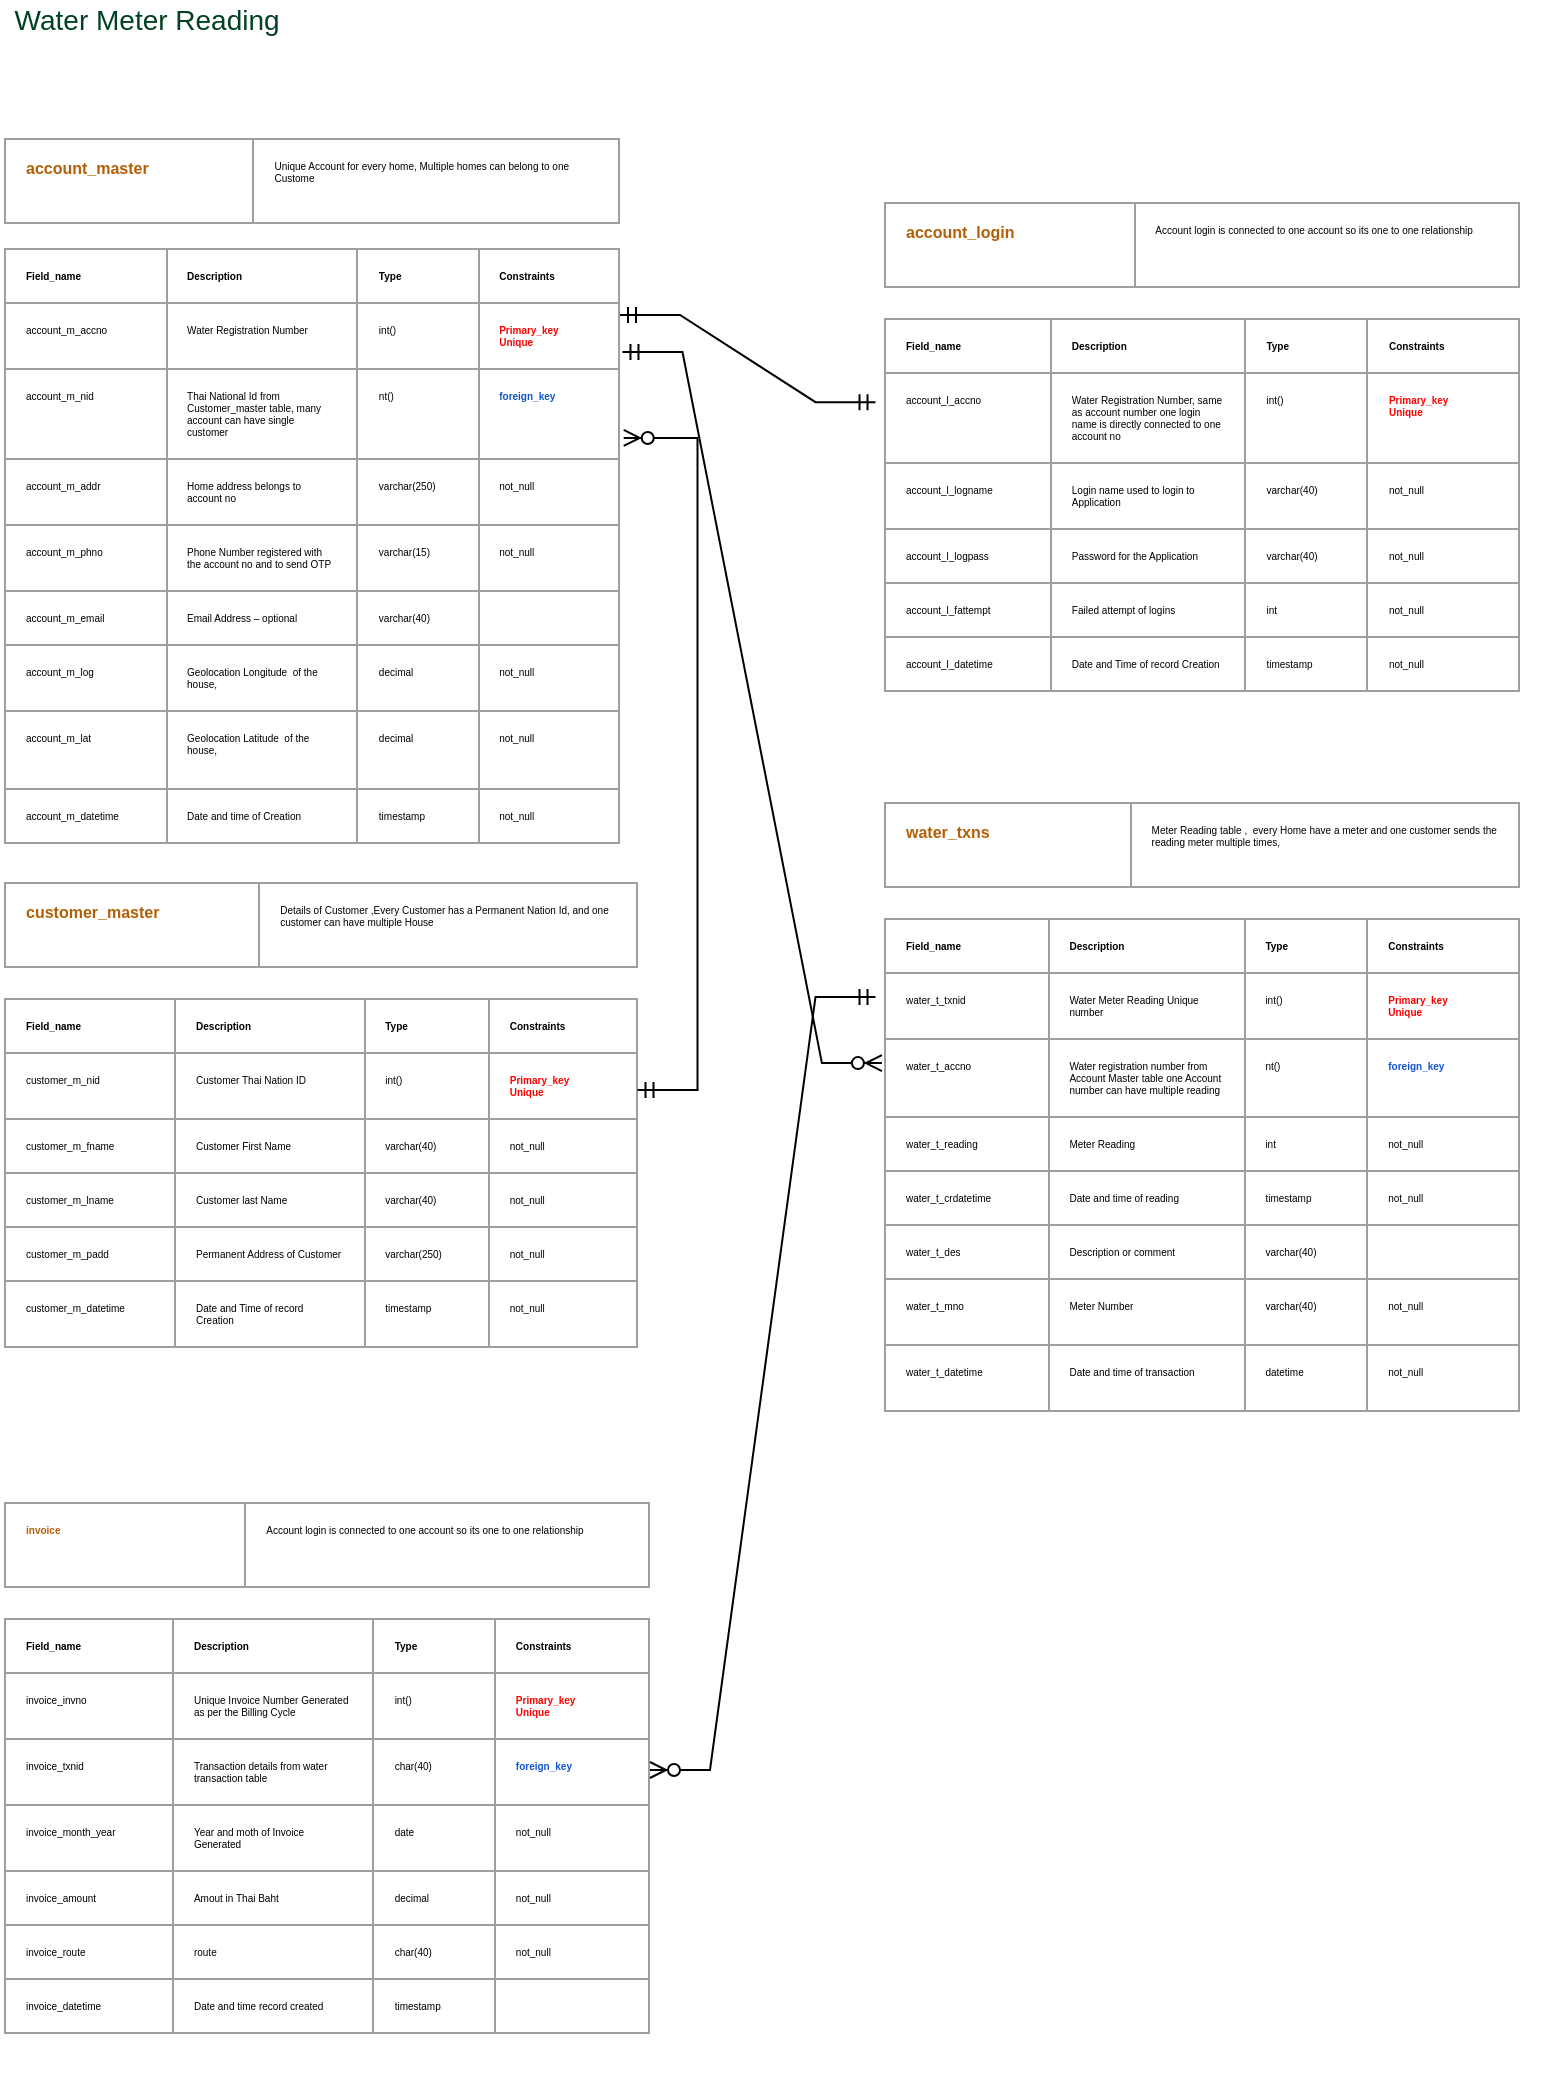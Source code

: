 <mxfile version="15.9.6" type="device"><diagram id="hU50Hd_s6wz7Likqzw4Y" name="Page-1"><mxGraphModel dx="1635" dy="1903" grid="1" gridSize="10" guides="1" tooltips="1" connect="1" arrows="1" fold="1" page="1" pageScale="1" pageWidth="850" pageHeight="1100" math="0" shadow="0"><root><mxCell id="0"/><mxCell id="1" parent="0"/><mxCell id="JycHBO3Zp_12gTYkbwrP-7" value="&lt;b style=&quot;font-weight: normal ; font-size: 5px&quot; id=&quot;docs-internal-guid-e99b95aa-7fff-d5fb-959f-8214663ca1e0&quot;&gt;&amp;nbsp;&lt;table style=&quot;border: none ; border-collapse: collapse&quot;&gt;&lt;colgroup&gt;&lt;col width=&quot;142px&quot;&gt;&lt;col width=&quot;243px&quot;&gt;&lt;/colgroup&gt;&lt;tbody&gt;&lt;tr style=&quot;height: 42px&quot;&gt;&lt;td style=&quot;vertical-align: top ; border-left: solid #9e9e9e 1px ; border-right: solid #9e9e9e 1px ; border-top: solid #9e9e9e 1px ; border-bottom: solid #9e9e9e 1px ; padding-top: 10px ; padding-right: 10px ; padding-bottom: 10px ; padding-left: 10px&quot;&gt;&lt;p dir=&quot;ltr&quot; style=&quot;line-height: 1.2 ; margin-top: 0pt ; margin-bottom: 0pt&quot;&gt;&lt;span style=&quot;font-family: &amp;#34;arial&amp;#34; ; color: rgb(180 , 95 , 6) ; background-color: transparent ; font-weight: 700 ; font-style: normal ; font-variant: normal ; text-decoration: none ; vertical-align: baseline&quot;&gt;&lt;font style=&quot;font-size: 8px&quot;&gt;account_master&lt;/font&gt;&lt;/span&gt;&lt;/p&gt;&lt;/td&gt;&lt;td style=&quot;vertical-align: top ; border-left: solid #9e9e9e 1px ; border-right: solid #9e9e9e 1px ; border-top: solid #9e9e9e 1px ; border-bottom: solid #9e9e9e 1px ; padding-top: 10px ; padding-right: 10px ; padding-bottom: 10px ; padding-left: 10px&quot;&gt;&lt;p dir=&quot;ltr&quot; style=&quot;line-height: 1.2 ; margin-top: 0pt ; margin-bottom: 0pt&quot;&gt;&lt;font face=&quot;arial&quot; style=&quot;font-size: 5px&quot;&gt;Unique Account for every home, Multiple homes can belong to one Custome&lt;/font&gt;&lt;/p&gt;&lt;/td&gt;&lt;/tr&gt;&lt;/tbody&gt;&lt;/table&gt;&lt;br&gt;&lt;table style=&quot;border: none ; border-collapse: collapse&quot;&gt;&lt;colgroup&gt;&lt;col width=&quot;113px&quot;&gt;&lt;col width=&quot;183px&quot;&gt;&lt;col width=&quot;87px&quot;&gt;&lt;col width=&quot;119px&quot;&gt;&lt;/colgroup&gt;&lt;tbody&gt;&lt;tr style=&quot;height: 17px&quot;&gt;&lt;td style=&quot;vertical-align: top ; border-left: solid #9e9e9e 1px ; border-right: solid #9e9e9e 1px ; border-top: solid #9e9e9e 1px ; border-bottom: solid #9e9e9e 1px ; padding-top: 10px ; padding-right: 10px ; padding-bottom: 10px ; padding-left: 10px&quot;&gt;&lt;p dir=&quot;ltr&quot; style=&quot;line-height: 1.2 ; margin-top: 0pt ; margin-bottom: 0pt&quot;&gt;&lt;span style=&quot;font-family: &amp;#34;arial&amp;#34; ; color: rgb(0 , 0 , 0) ; background-color: transparent ; font-weight: 700 ; font-style: normal ; font-variant: normal ; text-decoration: none ; vertical-align: baseline&quot;&gt;Field_name&lt;/span&gt;&lt;/p&gt;&lt;/td&gt;&lt;td style=&quot;vertical-align: top ; border-left: solid #9e9e9e 1px ; border-right: solid #9e9e9e 1px ; border-top: solid #9e9e9e 1px ; border-bottom: solid #9e9e9e 1px ; padding-top: 10px ; padding-right: 10px ; padding-bottom: 10px ; padding-left: 10px&quot;&gt;&lt;p dir=&quot;ltr&quot; style=&quot;line-height: 1.2 ; margin-top: 0pt ; margin-bottom: 0pt&quot;&gt;&lt;span style=&quot;font-family: &amp;#34;arial&amp;#34; ; color: rgb(0 , 0 , 0) ; background-color: transparent ; font-weight: 700 ; font-style: normal ; font-variant: normal ; text-decoration: none ; vertical-align: baseline&quot;&gt;Description&lt;/span&gt;&lt;/p&gt;&lt;/td&gt;&lt;td style=&quot;vertical-align: top ; border-left: solid #9e9e9e 1px ; border-right: solid #9e9e9e 1px ; border-top: solid #9e9e9e 1px ; border-bottom: solid #9e9e9e 1px ; padding-top: 10px ; padding-right: 10px ; padding-bottom: 10px ; padding-left: 10px&quot;&gt;&lt;p dir=&quot;ltr&quot; style=&quot;line-height: 1.2 ; margin-top: 0pt ; margin-bottom: 0pt&quot;&gt;&lt;span style=&quot;font-family: &amp;#34;arial&amp;#34; ; color: rgb(0 , 0 , 0) ; background-color: transparent ; font-weight: 700 ; font-style: normal ; font-variant: normal ; text-decoration: none ; vertical-align: baseline&quot;&gt;Type&lt;/span&gt;&lt;/p&gt;&lt;/td&gt;&lt;td style=&quot;vertical-align: top ; border-left: solid #9e9e9e 1px ; border-right: solid #9e9e9e 1px ; border-top: solid #9e9e9e 1px ; border-bottom: solid #9e9e9e 1px ; padding-top: 10px ; padding-right: 10px ; padding-bottom: 10px ; padding-left: 10px&quot;&gt;&lt;p dir=&quot;ltr&quot; style=&quot;line-height: 1.2 ; margin-top: 0pt ; margin-bottom: 0pt&quot;&gt;&lt;span style=&quot;font-family: &amp;#34;arial&amp;#34; ; color: rgb(0 , 0 , 0) ; background-color: transparent ; font-weight: 700 ; font-style: normal ; font-variant: normal ; text-decoration: none ; vertical-align: baseline&quot;&gt;Constraints&lt;/span&gt;&lt;/p&gt;&lt;/td&gt;&lt;/tr&gt;&lt;tr style=&quot;height: 23px&quot;&gt;&lt;td style=&quot;vertical-align: top ; border-left: solid #9e9e9e 1px ; border-right: solid #9e9e9e 1px ; border-top: solid #9e9e9e 1px ; border-bottom: solid #9e9e9e 1px ; padding-top: 10px ; padding-right: 10px ; padding-bottom: 10px ; padding-left: 10px&quot;&gt;&lt;p dir=&quot;ltr&quot; style=&quot;line-height: 1.2 ; margin-top: 0pt ; margin-bottom: 0pt&quot;&gt;&lt;span style=&quot;font-family: &amp;#34;arial&amp;#34; ; color: rgb(0 , 0 , 0) ; background-color: transparent ; font-weight: 400 ; font-style: normal ; font-variant: normal ; text-decoration: none ; vertical-align: baseline&quot;&gt;account_m_accno&lt;/span&gt;&lt;/p&gt;&lt;/td&gt;&lt;td style=&quot;vertical-align: top ; border-left: solid #9e9e9e 1px ; border-right: solid #9e9e9e 1px ; border-top: solid #9e9e9e 1px ; border-bottom: solid #9e9e9e 1px ; padding-top: 10px ; padding-right: 10px ; padding-bottom: 10px ; padding-left: 10px&quot;&gt;&lt;p dir=&quot;ltr&quot; style=&quot;line-height: 1.2 ; margin-top: 0pt ; margin-bottom: 0pt&quot;&gt;&lt;span style=&quot;font-family: &amp;#34;arial&amp;#34; ; color: rgb(0 , 0 , 0) ; background-color: transparent ; font-weight: 400 ; font-style: normal ; font-variant: normal ; text-decoration: none ; vertical-align: baseline&quot;&gt;Water Registration Number&lt;/span&gt;&lt;/p&gt;&lt;/td&gt;&lt;td style=&quot;vertical-align: top ; border-left: solid #9e9e9e 1px ; border-right: solid #9e9e9e 1px ; border-top: solid #9e9e9e 1px ; border-bottom: solid #9e9e9e 1px ; padding-top: 10px ; padding-right: 10px ; padding-bottom: 10px ; padding-left: 10px&quot;&gt;&lt;p dir=&quot;ltr&quot; style=&quot;line-height: 1.2 ; margin-top: 0pt ; margin-bottom: 0pt&quot;&gt;&lt;span style=&quot;font-family: &amp;#34;arial&amp;#34; ; color: rgb(0 , 0 , 0) ; background-color: transparent ; font-weight: 400 ; font-style: normal ; font-variant: normal ; text-decoration: none ; vertical-align: baseline&quot;&gt;int()&lt;/span&gt;&lt;/p&gt;&lt;/td&gt;&lt;td style=&quot;vertical-align: top ; border-left: solid #9e9e9e 1px ; border-right: solid #9e9e9e 1px ; border-top: solid #9e9e9e 1px ; border-bottom: solid #9e9e9e 1px ; padding-top: 10px ; padding-right: 10px ; padding-bottom: 10px ; padding-left: 10px&quot;&gt;&lt;p dir=&quot;ltr&quot; style=&quot;line-height: 1.2 ; margin-top: 0pt ; margin-bottom: 0pt&quot;&gt;&lt;span style=&quot;font-family: &amp;#34;arial&amp;#34; ; color: rgb(255 , 0 , 0) ; background-color: transparent ; font-weight: 700 ; font-style: normal ; font-variant: normal ; text-decoration: none ; vertical-align: baseline&quot;&gt;Primary_key&lt;/span&gt;&lt;/p&gt;&lt;p dir=&quot;ltr&quot; style=&quot;line-height: 1.2 ; margin-top: 0pt ; margin-bottom: 0pt&quot;&gt;&lt;span style=&quot;font-family: &amp;#34;arial&amp;#34; ; color: rgb(255 , 0 , 0) ; background-color: transparent ; font-weight: 700 ; font-style: normal ; font-variant: normal ; text-decoration: none ; vertical-align: baseline&quot;&gt;Unique&lt;/span&gt;&lt;/p&gt;&lt;/td&gt;&lt;/tr&gt;&lt;tr style=&quot;height: 23px&quot;&gt;&lt;td style=&quot;vertical-align: top ; border-left: solid #9e9e9e 1px ; border-right: solid #9e9e9e 1px ; border-top: solid #9e9e9e 1px ; border-bottom: solid #9e9e9e 1px ; padding-top: 10px ; padding-right: 10px ; padding-bottom: 10px ; padding-left: 10px&quot;&gt;&lt;p dir=&quot;ltr&quot; style=&quot;line-height: 1.2 ; margin-top: 0pt ; margin-bottom: 0pt&quot;&gt;&lt;span style=&quot;font-family: &amp;#34;arial&amp;#34; ; color: rgb(0 , 0 , 0) ; background-color: transparent ; font-weight: 400 ; font-style: normal ; font-variant: normal ; text-decoration: none ; vertical-align: baseline&quot;&gt;account_m_&lt;/span&gt;&lt;span style=&quot;font-family: &amp;#34;arial&amp;#34; ; color: rgb(0 , 0 , 0) ; background-color: transparent ; font-weight: 400 ; font-style: normal ; font-variant: normal ; text-decoration: none ; vertical-align: baseline&quot;&gt;nid&lt;/span&gt;&lt;/p&gt;&lt;/td&gt;&lt;td style=&quot;vertical-align: top ; border-left: solid #9e9e9e 1px ; border-right: solid #9e9e9e 1px ; border-top: solid #9e9e9e 1px ; border-bottom: solid #9e9e9e 1px ; padding-top: 10px ; padding-right: 10px ; padding-bottom: 10px ; padding-left: 10px&quot;&gt;&lt;p dir=&quot;ltr&quot; style=&quot;line-height: 1.2 ; margin-top: 0pt ; margin-bottom: 0pt&quot;&gt;&lt;span style=&quot;font-family: &amp;#34;arial&amp;#34; ; color: rgb(0 , 0 , 0) ; background-color: transparent ; font-weight: 400 ; font-style: normal ; font-variant: normal ; text-decoration: none ; vertical-align: baseline&quot;&gt;Thai National Id from Customer_master table, many account can have single customer&lt;/span&gt;&lt;/p&gt;&lt;/td&gt;&lt;td style=&quot;vertical-align: top ; border-left: solid #9e9e9e 1px ; border-right: solid #9e9e9e 1px ; border-top: solid #9e9e9e 1px ; border-bottom: solid #9e9e9e 1px ; padding-top: 10px ; padding-right: 10px ; padding-bottom: 10px ; padding-left: 10px&quot;&gt;&lt;p dir=&quot;ltr&quot; style=&quot;line-height: 1.2 ; margin-top: 0pt ; margin-bottom: 0pt&quot;&gt;&lt;span style=&quot;font-family: &amp;#34;arial&amp;#34; ; color: rgb(0 , 0 , 0) ; background-color: transparent ; font-weight: 400 ; font-style: normal ; font-variant: normal ; text-decoration: none ; vertical-align: baseline&quot;&gt;nt()&lt;/span&gt;&lt;/p&gt;&lt;/td&gt;&lt;td style=&quot;vertical-align: top ; border-left: solid #9e9e9e 1px ; border-right: solid #9e9e9e 1px ; border-top: solid #9e9e9e 1px ; border-bottom: solid #9e9e9e 1px ; padding-top: 10px ; padding-right: 10px ; padding-bottom: 10px ; padding-left: 10px&quot;&gt;&lt;p dir=&quot;ltr&quot; style=&quot;line-height: 1.2 ; margin-top: 0pt ; margin-bottom: 0pt&quot;&gt;&lt;span style=&quot;font-family: &amp;#34;arial&amp;#34; ; color: rgb(17 , 85 , 204) ; background-color: transparent ; font-weight: 700 ; font-style: normal ; font-variant: normal ; text-decoration: none ; vertical-align: baseline&quot;&gt;foreign_key&lt;/span&gt;&lt;/p&gt;&lt;/td&gt;&lt;/tr&gt;&lt;tr style=&quot;height: 17px&quot;&gt;&lt;td style=&quot;vertical-align: top ; border-left: solid #9e9e9e 1px ; border-right: solid #9e9e9e 1px ; border-top: solid #9e9e9e 1px ; border-bottom: solid #9e9e9e 1px ; padding-top: 10px ; padding-right: 10px ; padding-bottom: 10px ; padding-left: 10px&quot;&gt;&lt;p dir=&quot;ltr&quot; style=&quot;line-height: 1.2 ; margin-top: 0pt ; margin-bottom: 0pt&quot;&gt;&lt;span style=&quot;font-family: &amp;#34;arial&amp;#34; ; color: rgb(0 , 0 , 0) ; background-color: transparent ; font-weight: 400 ; font-style: normal ; font-variant: normal ; text-decoration: none ; vertical-align: baseline&quot;&gt;account_m_addr&lt;/span&gt;&lt;/p&gt;&lt;/td&gt;&lt;td style=&quot;vertical-align: top ; border-left: solid #9e9e9e 1px ; border-right: solid #9e9e9e 1px ; border-top: solid #9e9e9e 1px ; border-bottom: solid #9e9e9e 1px ; padding-top: 10px ; padding-right: 10px ; padding-bottom: 10px ; padding-left: 10px&quot;&gt;&lt;p dir=&quot;ltr&quot; style=&quot;line-height: 1.2 ; margin-top: 0pt ; margin-bottom: 0pt&quot;&gt;&lt;span style=&quot;font-family: &amp;#34;arial&amp;#34; ; color: rgb(0 , 0 , 0) ; background-color: transparent ; font-weight: 400 ; font-style: normal ; font-variant: normal ; text-decoration: none ; vertical-align: baseline&quot;&gt;Home address belongs to account no&lt;/span&gt;&lt;/p&gt;&lt;/td&gt;&lt;td style=&quot;vertical-align: top ; border-left: solid #9e9e9e 1px ; border-right: solid #9e9e9e 1px ; border-top: solid #9e9e9e 1px ; border-bottom: solid #9e9e9e 1px ; padding-top: 10px ; padding-right: 10px ; padding-bottom: 10px ; padding-left: 10px&quot;&gt;&lt;p dir=&quot;ltr&quot; style=&quot;line-height: 1.2 ; margin-top: 0pt ; margin-bottom: 0pt&quot;&gt;&lt;span style=&quot;font-family: &amp;#34;arial&amp;#34; ; color: rgb(0 , 0 , 0) ; background-color: transparent ; font-weight: 400 ; font-style: normal ; font-variant: normal ; text-decoration: none ; vertical-align: baseline&quot;&gt;varchar(250)&lt;/span&gt;&lt;/p&gt;&lt;/td&gt;&lt;td style=&quot;vertical-align: top ; border-left: solid #9e9e9e 1px ; border-right: solid #9e9e9e 1px ; border-top: solid #9e9e9e 1px ; border-bottom: solid #9e9e9e 1px ; padding-top: 10px ; padding-right: 10px ; padding-bottom: 10px ; padding-left: 10px&quot;&gt;&lt;p dir=&quot;ltr&quot; style=&quot;line-height: 1.2 ; margin-top: 0pt ; margin-bottom: 0pt&quot;&gt;&lt;span style=&quot;font-family: &amp;#34;arial&amp;#34; ; color: rgb(0 , 0 , 0) ; background-color: transparent ; font-weight: 400 ; font-style: normal ; font-variant: normal ; text-decoration: none ; vertical-align: baseline&quot;&gt;not_null&lt;/span&gt;&lt;/p&gt;&lt;/td&gt;&lt;/tr&gt;&lt;tr style=&quot;height: 23px&quot;&gt;&lt;td style=&quot;vertical-align: top ; border-left: solid #9e9e9e 1px ; border-right: solid #9e9e9e 1px ; border-top: solid #9e9e9e 1px ; border-bottom: solid #9e9e9e 1px ; padding-top: 10px ; padding-right: 10px ; padding-bottom: 10px ; padding-left: 10px&quot;&gt;&lt;p dir=&quot;ltr&quot; style=&quot;line-height: 1.2 ; margin-top: 0pt ; margin-bottom: 0pt&quot;&gt;&lt;span style=&quot;font-family: &amp;#34;arial&amp;#34; ; color: rgb(0 , 0 , 0) ; background-color: transparent ; font-weight: 400 ; font-style: normal ; font-variant: normal ; text-decoration: none ; vertical-align: baseline&quot;&gt;account_m_&lt;/span&gt;&lt;span style=&quot;font-family: &amp;#34;arial&amp;#34; ; color: rgb(0 , 0 , 0) ; background-color: transparent ; font-weight: 400 ; font-style: normal ; font-variant: normal ; text-decoration: none ; vertical-align: baseline&quot;&gt;phno&lt;/span&gt;&lt;/p&gt;&lt;/td&gt;&lt;td style=&quot;vertical-align: top ; border-left: solid #9e9e9e 1px ; border-right: solid #9e9e9e 1px ; border-top: solid #9e9e9e 1px ; border-bottom: solid #9e9e9e 1px ; padding-top: 10px ; padding-right: 10px ; padding-bottom: 10px ; padding-left: 10px&quot;&gt;&lt;p dir=&quot;ltr&quot; style=&quot;line-height: 1.2 ; margin-top: 0pt ; margin-bottom: 0pt&quot;&gt;&lt;span style=&quot;font-family: &amp;#34;arial&amp;#34; ; color: rgb(0 , 0 , 0) ; background-color: transparent ; font-weight: 400 ; font-style: normal ; font-variant: normal ; text-decoration: none ; vertical-align: baseline&quot;&gt;Phone Number registered with the account no and to send OTP&lt;/span&gt;&lt;/p&gt;&lt;/td&gt;&lt;td style=&quot;vertical-align: top ; border-left: solid #9e9e9e 1px ; border-right: solid #9e9e9e 1px ; border-top: solid #9e9e9e 1px ; border-bottom: solid #9e9e9e 1px ; padding-top: 10px ; padding-right: 10px ; padding-bottom: 10px ; padding-left: 10px&quot;&gt;&lt;p dir=&quot;ltr&quot; style=&quot;line-height: 1.2 ; margin-top: 0pt ; margin-bottom: 0pt&quot;&gt;&lt;span style=&quot;font-family: &amp;#34;arial&amp;#34; ; color: rgb(0 , 0 , 0) ; background-color: transparent ; font-weight: 400 ; font-style: normal ; font-variant: normal ; text-decoration: none ; vertical-align: baseline&quot;&gt;varchar(15)&lt;/span&gt;&lt;/p&gt;&lt;/td&gt;&lt;td style=&quot;vertical-align: top ; border-left: solid #9e9e9e 1px ; border-right: solid #9e9e9e 1px ; border-top: solid #9e9e9e 1px ; border-bottom: solid #9e9e9e 1px ; padding-top: 10px ; padding-right: 10px ; padding-bottom: 10px ; padding-left: 10px&quot;&gt;&lt;p dir=&quot;ltr&quot; style=&quot;line-height: 1.2 ; margin-top: 0pt ; margin-bottom: 0pt&quot;&gt;&lt;span style=&quot;font-family: &amp;#34;arial&amp;#34; ; color: rgb(0 , 0 , 0) ; background-color: transparent ; font-weight: 400 ; font-style: normal ; font-variant: normal ; text-decoration: none ; vertical-align: baseline&quot;&gt;not_null&lt;/span&gt;&lt;/p&gt;&lt;/td&gt;&lt;/tr&gt;&lt;tr style=&quot;height: 17px&quot;&gt;&lt;td style=&quot;vertical-align: top ; border-left: solid #9e9e9e 1px ; border-right: solid #9e9e9e 1px ; border-top: solid #9e9e9e 1px ; border-bottom: solid #9e9e9e 1px ; padding-top: 10px ; padding-right: 10px ; padding-bottom: 10px ; padding-left: 10px&quot;&gt;&lt;p dir=&quot;ltr&quot; style=&quot;line-height: 1.2 ; margin-top: 0pt ; margin-bottom: 0pt&quot;&gt;&lt;span style=&quot;font-family: &amp;#34;arial&amp;#34; ; color: rgb(0 , 0 , 0) ; background-color: transparent ; font-weight: 400 ; font-style: normal ; font-variant: normal ; text-decoration: none ; vertical-align: baseline&quot;&gt;account_m_&lt;/span&gt;&lt;span style=&quot;font-family: &amp;#34;arial&amp;#34; ; color: rgb(0 , 0 , 0) ; background-color: transparent ; font-weight: 400 ; font-style: normal ; font-variant: normal ; text-decoration: none ; vertical-align: baseline&quot;&gt;email&lt;/span&gt;&lt;/p&gt;&lt;/td&gt;&lt;td style=&quot;vertical-align: top ; border-left: solid #9e9e9e 1px ; border-right: solid #9e9e9e 1px ; border-top: solid #9e9e9e 1px ; border-bottom: solid #9e9e9e 1px ; padding-top: 10px ; padding-right: 10px ; padding-bottom: 10px ; padding-left: 10px&quot;&gt;&lt;p dir=&quot;ltr&quot; style=&quot;line-height: 1.2 ; margin-top: 0pt ; margin-bottom: 0pt&quot;&gt;&lt;span style=&quot;font-family: &amp;#34;arial&amp;#34; ; color: rgb(0 , 0 , 0) ; background-color: transparent ; font-weight: 400 ; font-style: normal ; font-variant: normal ; text-decoration: none ; vertical-align: baseline&quot;&gt;Email Address – optional&lt;/span&gt;&lt;/p&gt;&lt;/td&gt;&lt;td style=&quot;vertical-align: top ; border-left: solid #9e9e9e 1px ; border-right: solid #9e9e9e 1px ; border-top: solid #9e9e9e 1px ; border-bottom: solid #9e9e9e 1px ; padding-top: 10px ; padding-right: 10px ; padding-bottom: 10px ; padding-left: 10px&quot;&gt;&lt;p dir=&quot;ltr&quot; style=&quot;line-height: 1.2 ; margin-top: 0pt ; margin-bottom: 0pt&quot;&gt;&lt;span style=&quot;font-family: &amp;#34;arial&amp;#34; ; color: rgb(0 , 0 , 0) ; background-color: transparent ; font-weight: 400 ; font-style: normal ; font-variant: normal ; text-decoration: none ; vertical-align: baseline&quot;&gt;varchar(40)&lt;/span&gt;&lt;/p&gt;&lt;/td&gt;&lt;td style=&quot;vertical-align: top ; border-left: solid #9e9e9e 1px ; border-right: solid #9e9e9e 1px ; border-top: solid #9e9e9e 1px ; border-bottom: solid #9e9e9e 1px ; padding-top: 10px ; padding-right: 10px ; padding-bottom: 10px ; padding-left: 10px&quot;&gt;&amp;nbsp;&lt;/td&gt;&lt;/tr&gt;&lt;tr style=&quot;height: 23px&quot;&gt;&lt;td style=&quot;vertical-align: top ; border-left: solid #9e9e9e 1px ; border-right: solid #9e9e9e 1px ; border-top: solid #9e9e9e 1px ; border-bottom: solid #9e9e9e 1px ; padding-top: 10px ; padding-right: 10px ; padding-bottom: 10px ; padding-left: 10px&quot;&gt;&lt;p dir=&quot;ltr&quot; style=&quot;line-height: 1.2 ; margin-top: 0pt ; margin-bottom: 0pt&quot;&gt;&lt;span style=&quot;font-family: &amp;#34;arial&amp;#34; ; color: rgb(0 , 0 , 0) ; background-color: transparent ; font-weight: 400 ; font-style: normal ; font-variant: normal ; text-decoration: none ; vertical-align: baseline&quot;&gt;account_m_&lt;/span&gt;&lt;span style=&quot;font-family: &amp;#34;arial&amp;#34; ; color: rgb(0 , 0 , 0) ; background-color: transparent ; font-weight: 400 ; font-style: normal ; font-variant: normal ; text-decoration: none ; vertical-align: baseline&quot;&gt;log&lt;/span&gt;&lt;/p&gt;&lt;/td&gt;&lt;td style=&quot;vertical-align: top ; border-left: solid #9e9e9e 1px ; border-right: solid #9e9e9e 1px ; border-top: solid #9e9e9e 1px ; border-bottom: solid #9e9e9e 1px ; padding-top: 10px ; padding-right: 10px ; padding-bottom: 10px ; padding-left: 10px&quot;&gt;&lt;p dir=&quot;ltr&quot; style=&quot;line-height: 1.2 ; margin-top: 0pt ; margin-bottom: 0pt&quot;&gt;&lt;span style=&quot;font-family: &amp;#34;arial&amp;#34; ; color: rgb(0 , 0 , 0) ; background-color: transparent ; font-weight: 400 ; font-style: normal ; font-variant: normal ; text-decoration: none ; vertical-align: baseline&quot;&gt;Geolocation Longitude&amp;nbsp; of the house,&amp;nbsp;&lt;/span&gt;&lt;/p&gt;&lt;/td&gt;&lt;td style=&quot;vertical-align: top ; border-left: solid #9e9e9e 1px ; border-right: solid #9e9e9e 1px ; border-top: solid #9e9e9e 1px ; border-bottom: solid #9e9e9e 1px ; padding-top: 10px ; padding-right: 10px ; padding-bottom: 10px ; padding-left: 10px&quot;&gt;&lt;p dir=&quot;ltr&quot; style=&quot;line-height: 1.2 ; margin-top: 0pt ; margin-bottom: 0pt&quot;&gt;&lt;span style=&quot;font-family: &amp;#34;arial&amp;#34; ; color: rgb(0 , 0 , 0) ; background-color: transparent ; font-weight: 400 ; font-style: normal ; font-variant: normal ; text-decoration: none ; vertical-align: baseline&quot;&gt;decimal&amp;nbsp;&lt;/span&gt;&lt;/p&gt;&lt;br&gt;&lt;/td&gt;&lt;td style=&quot;vertical-align: top ; border-left: solid #9e9e9e 1px ; border-right: solid #9e9e9e 1px ; border-top: solid #9e9e9e 1px ; border-bottom: solid #9e9e9e 1px ; padding-top: 10px ; padding-right: 10px ; padding-bottom: 10px ; padding-left: 10px&quot;&gt;&lt;p dir=&quot;ltr&quot; style=&quot;line-height: 1.2 ; margin-top: 0pt ; margin-bottom: 0pt&quot;&gt;&lt;span style=&quot;font-family: &amp;#34;arial&amp;#34; ; color: rgb(0 , 0 , 0) ; background-color: transparent ; font-weight: 400 ; font-style: normal ; font-variant: normal ; text-decoration: none ; vertical-align: baseline&quot;&gt;not_null&lt;/span&gt;&lt;/p&gt;&lt;/td&gt;&lt;/tr&gt;&lt;tr style=&quot;height: 23px&quot;&gt;&lt;td style=&quot;vertical-align: top ; border-left: solid #9e9e9e 1px ; border-right: solid #9e9e9e 1px ; border-top: solid #9e9e9e 1px ; border-bottom: solid #9e9e9e 1px ; padding-top: 10px ; padding-right: 10px ; padding-bottom: 10px ; padding-left: 10px&quot;&gt;&lt;p dir=&quot;ltr&quot; style=&quot;line-height: 1.2 ; margin-top: 0pt ; margin-bottom: 0pt&quot;&gt;&lt;span style=&quot;font-family: &amp;#34;arial&amp;#34; ; color: rgb(0 , 0 , 0) ; background-color: transparent ; font-weight: 400 ; font-style: normal ; font-variant: normal ; text-decoration: none ; vertical-align: baseline&quot;&gt;account_m_lat&lt;/span&gt;&lt;/p&gt;&lt;/td&gt;&lt;td style=&quot;vertical-align: top ; border-left: solid #9e9e9e 1px ; border-right: solid #9e9e9e 1px ; border-top: solid #9e9e9e 1px ; border-bottom: solid #9e9e9e 1px ; padding-top: 10px ; padding-right: 10px ; padding-bottom: 10px ; padding-left: 10px&quot;&gt;&lt;p dir=&quot;ltr&quot; style=&quot;line-height: 1.2 ; margin-top: 0pt ; margin-bottom: 0pt&quot;&gt;&lt;span style=&quot;font-family: &amp;#34;arial&amp;#34; ; color: rgb(0 , 0 , 0) ; background-color: transparent ; font-weight: 400 ; font-style: normal ; font-variant: normal ; text-decoration: none ; vertical-align: baseline&quot;&gt;Geolocation Latitude&amp;nbsp; of the house,&amp;nbsp;&lt;/span&gt;&lt;/p&gt;&lt;br&gt;&lt;/td&gt;&lt;td style=&quot;vertical-align: top ; border-left: solid #9e9e9e 1px ; border-right: solid #9e9e9e 1px ; border-top: solid #9e9e9e 1px ; border-bottom: solid #9e9e9e 1px ; padding-top: 10px ; padding-right: 10px ; padding-bottom: 10px ; padding-left: 10px&quot;&gt;&lt;p dir=&quot;ltr&quot; style=&quot;line-height: 1.2 ; margin-top: 0pt ; margin-bottom: 0pt&quot;&gt;&lt;span style=&quot;font-family: &amp;#34;arial&amp;#34; ; color: rgb(0 , 0 , 0) ; background-color: transparent ; font-weight: 400 ; font-style: normal ; font-variant: normal ; text-decoration: none ; vertical-align: baseline&quot;&gt;decimal&lt;/span&gt;&lt;/p&gt;&lt;/td&gt;&lt;td style=&quot;vertical-align: top ; border-left: solid #9e9e9e 1px ; border-right: solid #9e9e9e 1px ; border-top: solid #9e9e9e 1px ; border-bottom: solid #9e9e9e 1px ; padding-top: 10px ; padding-right: 10px ; padding-bottom: 10px ; padding-left: 10px&quot;&gt;&lt;p dir=&quot;ltr&quot; style=&quot;line-height: 1.2 ; margin-top: 0pt ; margin-bottom: 0pt&quot;&gt;&lt;span style=&quot;font-family: &amp;#34;arial&amp;#34; ; color: rgb(0 , 0 , 0) ; background-color: transparent ; font-weight: 400 ; font-style: normal ; font-variant: normal ; text-decoration: none ; vertical-align: baseline&quot;&gt;not_null&lt;/span&gt;&lt;/p&gt;&lt;/td&gt;&lt;/tr&gt;&lt;tr style=&quot;height: 17px&quot;&gt;&lt;td style=&quot;vertical-align: top ; border-left: solid #9e9e9e 1px ; border-right: solid #9e9e9e 1px ; border-top: solid #9e9e9e 1px ; border-bottom: solid #9e9e9e 1px ; padding-top: 10px ; padding-right: 10px ; padding-bottom: 10px ; padding-left: 10px&quot;&gt;&lt;p dir=&quot;ltr&quot; style=&quot;line-height: 1.2 ; margin-top: 0pt ; margin-bottom: 0pt&quot;&gt;&lt;span style=&quot;font-family: &amp;#34;arial&amp;#34; ; color: rgb(0 , 0 , 0) ; background-color: transparent ; font-weight: 400 ; font-style: normal ; font-variant: normal ; text-decoration: none ; vertical-align: baseline&quot;&gt;account_m_&lt;/span&gt;&lt;span style=&quot;font-family: &amp;#34;arial&amp;#34; ; color: rgb(0 , 0 , 0) ; background-color: transparent ; font-weight: 400 ; font-style: normal ; font-variant: normal ; text-decoration: none ; vertical-align: baseline&quot;&gt;datetime&lt;/span&gt;&lt;/p&gt;&lt;/td&gt;&lt;td style=&quot;vertical-align: top ; border-left: solid #9e9e9e 1px ; border-right: solid #9e9e9e 1px ; border-top: solid #9e9e9e 1px ; border-bottom: solid #9e9e9e 1px ; padding-top: 10px ; padding-right: 10px ; padding-bottom: 10px ; padding-left: 10px&quot;&gt;&lt;p dir=&quot;ltr&quot; style=&quot;line-height: 1.2 ; margin-top: 0pt ; margin-bottom: 0pt&quot;&gt;&lt;span style=&quot;font-family: &amp;#34;arial&amp;#34; ; color: rgb(0 , 0 , 0) ; background-color: transparent ; font-weight: 400 ; font-style: normal ; font-variant: normal ; text-decoration: none ; vertical-align: baseline&quot;&gt;Date and time of Creation&amp;nbsp;&lt;/span&gt;&lt;/p&gt;&lt;/td&gt;&lt;td style=&quot;vertical-align: top ; border-left: solid #9e9e9e 1px ; border-right: solid #9e9e9e 1px ; border-top: solid #9e9e9e 1px ; border-bottom: solid #9e9e9e 1px ; padding-top: 10px ; padding-right: 10px ; padding-bottom: 10px ; padding-left: 10px&quot;&gt;&lt;p dir=&quot;ltr&quot; style=&quot;line-height: 1.2 ; margin-top: 0pt ; margin-bottom: 0pt&quot;&gt;&lt;span style=&quot;font-family: &amp;#34;arial&amp;#34; ; color: rgb(0 , 0 , 0) ; background-color: transparent ; font-weight: 400 ; font-style: normal ; font-variant: normal ; text-decoration: none ; vertical-align: baseline&quot;&gt;timestamp&lt;/span&gt;&lt;/p&gt;&lt;/td&gt;&lt;td style=&quot;vertical-align: top ; border-left: solid #9e9e9e 1px ; border-right: solid #9e9e9e 1px ; border-top: solid #9e9e9e 1px ; border-bottom: solid #9e9e9e 1px ; padding-top: 10px ; padding-right: 10px ; padding-bottom: 10px ; padding-left: 10px&quot;&gt;&lt;p dir=&quot;ltr&quot; style=&quot;line-height: 1.2 ; margin-top: 0pt ; margin-bottom: 0pt&quot;&gt;&lt;span style=&quot;font-family: &amp;#34;arial&amp;#34; ; color: rgb(0 , 0 , 0) ; background-color: transparent ; font-weight: 400 ; font-style: normal ; font-variant: normal ; text-decoration: none ; vertical-align: baseline&quot;&gt;not_null&lt;/span&gt;&lt;/p&gt;&lt;/td&gt;&lt;/tr&gt;&lt;/tbody&gt;&lt;/table&gt;&lt;/b&gt;" style="text;whiteSpace=wrap;html=1;fontSize=10;strokeWidth=1;shadow=0;sketch=0;" parent="1" vertex="1"><mxGeometry x="40" y="-1030" width="310" height="430" as="geometry"/></mxCell><mxCell id="sR41fo4pUOhkoT1bQitZ-2" value="&lt;b style=&quot;font-weight: normal ; font-size: 5px&quot; id=&quot;docs-internal-guid-8eee0a1a-7fff-e584-2d0e-420d64a50ab8&quot;&gt;&amp;nbsp;&lt;table style=&quot;border: none ; border-collapse: collapse&quot;&gt;&lt;colgroup&gt;&lt;col width=&quot;142px&quot;&gt;&lt;col width=&quot;243px&quot;&gt;&lt;/colgroup&gt;&lt;tbody&gt;&lt;tr style=&quot;height: 42px&quot;&gt;&lt;td style=&quot;vertical-align: top ; border-left: solid #9e9e9e 1px ; border-right: solid #9e9e9e 1px ; border-top: solid #9e9e9e 1px ; border-bottom: solid #9e9e9e 1px ; padding-top: 10px ; padding-right: 10px ; padding-bottom: 10px ; padding-left: 10px&quot;&gt;&lt;p dir=&quot;ltr&quot; style=&quot;line-height: 1.2 ; margin-top: 0pt ; margin-bottom: 0pt&quot;&gt;&lt;span style=&quot;font-family: &amp;#34;arial&amp;#34; ; color: rgb(180 , 95 , 6) ; background-color: transparent ; font-weight: 700 ; font-style: normal ; font-variant: normal ; text-decoration: none ; vertical-align: baseline&quot;&gt;&lt;font style=&quot;font-size: 8px&quot;&gt;water_txns&lt;/font&gt;&lt;/span&gt;&lt;/p&gt;&lt;/td&gt;&lt;td style=&quot;vertical-align: top ; border-left: solid #9e9e9e 1px ; border-right: solid #9e9e9e 1px ; border-top: solid #9e9e9e 1px ; border-bottom: solid #9e9e9e 1px ; padding-top: 10px ; padding-right: 10px ; padding-bottom: 10px ; padding-left: 10px&quot;&gt;&lt;p dir=&quot;ltr&quot; style=&quot;line-height: 1.2 ; margin-top: 0pt ; margin-bottom: 0pt&quot;&gt;&lt;font face=&quot;arial&quot; style=&quot;font-size: 5px&quot;&gt;Meter Reading table ,&amp;nbsp; every Home have a meter and one customer sends the reading meter multiple times,&amp;nbsp;&lt;/font&gt;&lt;/p&gt;&lt;/td&gt;&lt;/tr&gt;&lt;/tbody&gt;&lt;/table&gt;&amp;nbsp;&lt;table style=&quot;border: none ; border-collapse: collapse&quot;&gt;&lt;colgroup&gt;&lt;col width=&quot;113px&quot;&gt;&lt;col width=&quot;183px&quot;&gt;&lt;col width=&quot;87px&quot;&gt;&lt;col width=&quot;119px&quot;&gt;&lt;/colgroup&gt;&lt;tbody&gt;&lt;tr style=&quot;height: 17px&quot;&gt;&lt;td style=&quot;vertical-align: top ; border-left: solid #9e9e9e 1px ; border-right: solid #9e9e9e 1px ; border-top: solid #9e9e9e 1px ; border-bottom: solid #9e9e9e 1px ; padding-top: 10px ; padding-right: 10px ; padding-bottom: 10px ; padding-left: 10px&quot;&gt;&lt;p dir=&quot;ltr&quot; style=&quot;line-height: 1.2 ; margin-top: 0pt ; margin-bottom: 0pt&quot;&gt;&lt;span style=&quot;font-family: &amp;#34;arial&amp;#34; ; color: rgb(0 , 0 , 0) ; background-color: transparent ; font-weight: 700 ; font-style: normal ; font-variant: normal ; text-decoration: none ; vertical-align: baseline&quot;&gt;Field_name&lt;/span&gt;&lt;/p&gt;&lt;/td&gt;&lt;td style=&quot;vertical-align: top ; border-left: solid #9e9e9e 1px ; border-right: solid #9e9e9e 1px ; border-top: solid #9e9e9e 1px ; border-bottom: solid #9e9e9e 1px ; padding-top: 10px ; padding-right: 10px ; padding-bottom: 10px ; padding-left: 10px&quot;&gt;&lt;p dir=&quot;ltr&quot; style=&quot;line-height: 1.2 ; margin-top: 0pt ; margin-bottom: 0pt&quot;&gt;&lt;span style=&quot;font-family: &amp;#34;arial&amp;#34; ; color: rgb(0 , 0 , 0) ; background-color: transparent ; font-weight: 700 ; font-style: normal ; font-variant: normal ; text-decoration: none ; vertical-align: baseline&quot;&gt;Description&lt;/span&gt;&lt;/p&gt;&lt;/td&gt;&lt;td style=&quot;vertical-align: top ; border-left: solid #9e9e9e 1px ; border-right: solid #9e9e9e 1px ; border-top: solid #9e9e9e 1px ; border-bottom: solid #9e9e9e 1px ; padding-top: 10px ; padding-right: 10px ; padding-bottom: 10px ; padding-left: 10px&quot;&gt;&lt;p dir=&quot;ltr&quot; style=&quot;line-height: 1.2 ; margin-top: 0pt ; margin-bottom: 0pt&quot;&gt;&lt;span style=&quot;font-family: &amp;#34;arial&amp;#34; ; color: rgb(0 , 0 , 0) ; background-color: transparent ; font-weight: 700 ; font-style: normal ; font-variant: normal ; text-decoration: none ; vertical-align: baseline&quot;&gt;Type&lt;/span&gt;&lt;/p&gt;&lt;/td&gt;&lt;td style=&quot;vertical-align: top ; border-left: solid #9e9e9e 1px ; border-right: solid #9e9e9e 1px ; border-top: solid #9e9e9e 1px ; border-bottom: solid #9e9e9e 1px ; padding-top: 10px ; padding-right: 10px ; padding-bottom: 10px ; padding-left: 10px&quot;&gt;&lt;p dir=&quot;ltr&quot; style=&quot;line-height: 1.2 ; margin-top: 0pt ; margin-bottom: 0pt&quot;&gt;&lt;span style=&quot;font-family: &amp;#34;arial&amp;#34; ; color: rgb(0 , 0 , 0) ; background-color: transparent ; font-weight: 700 ; font-style: normal ; font-variant: normal ; text-decoration: none ; vertical-align: baseline&quot;&gt;Constraints&lt;/span&gt;&lt;/p&gt;&lt;/td&gt;&lt;/tr&gt;&lt;tr style=&quot;height: 23px&quot;&gt;&lt;td style=&quot;vertical-align: top ; border-left: solid #9e9e9e 1px ; border-right: solid #9e9e9e 1px ; border-top: solid #9e9e9e 1px ; border-bottom: solid #9e9e9e 1px ; padding-top: 10px ; padding-right: 10px ; padding-bottom: 10px ; padding-left: 10px&quot;&gt;&lt;p dir=&quot;ltr&quot; style=&quot;line-height: 1.2 ; margin-top: 0pt ; margin-bottom: 0pt&quot;&gt;&lt;span style=&quot;font-family: &amp;#34;arial&amp;#34; ; color: rgb(0 , 0 , 0) ; background-color: transparent ; font-weight: 400 ; font-style: normal ; font-variant: normal ; text-decoration: none ; vertical-align: baseline&quot;&gt;water_t_txnid&lt;/span&gt;&lt;/p&gt;&lt;/td&gt;&lt;td style=&quot;vertical-align: top ; border-left: solid #9e9e9e 1px ; border-right: solid #9e9e9e 1px ; border-top: solid #9e9e9e 1px ; border-bottom: solid #9e9e9e 1px ; padding-top: 10px ; padding-right: 10px ; padding-bottom: 10px ; padding-left: 10px&quot;&gt;&lt;p dir=&quot;ltr&quot; style=&quot;line-height: 1.2 ; margin-top: 0pt ; margin-bottom: 0pt&quot;&gt;&lt;span style=&quot;font-family: &amp;#34;arial&amp;#34; ; color: rgb(0 , 0 , 0) ; background-color: transparent ; font-weight: 400 ; font-style: normal ; font-variant: normal ; text-decoration: none ; vertical-align: baseline&quot;&gt;Water Meter Reading Unique number&lt;/span&gt;&lt;/p&gt;&lt;/td&gt;&lt;td style=&quot;vertical-align: top ; border-left: solid #9e9e9e 1px ; border-right: solid #9e9e9e 1px ; border-top: solid #9e9e9e 1px ; border-bottom: solid #9e9e9e 1px ; padding-top: 10px ; padding-right: 10px ; padding-bottom: 10px ; padding-left: 10px&quot;&gt;&lt;p dir=&quot;ltr&quot; style=&quot;line-height: 1.2 ; margin-top: 0pt ; margin-bottom: 0pt&quot;&gt;&lt;span style=&quot;font-family: &amp;#34;arial&amp;#34; ; color: rgb(0 , 0 , 0) ; background-color: transparent ; font-weight: 400 ; font-style: normal ; font-variant: normal ; text-decoration: none ; vertical-align: baseline&quot;&gt;int()&lt;/span&gt;&lt;/p&gt;&lt;/td&gt;&lt;td style=&quot;vertical-align: top ; border-left: solid #9e9e9e 1px ; border-right: solid #9e9e9e 1px ; border-top: solid #9e9e9e 1px ; border-bottom: solid #9e9e9e 1px ; padding-top: 10px ; padding-right: 10px ; padding-bottom: 10px ; padding-left: 10px&quot;&gt;&lt;p dir=&quot;ltr&quot; style=&quot;line-height: 1.2 ; margin-top: 0pt ; margin-bottom: 0pt&quot;&gt;&lt;span style=&quot;font-family: &amp;#34;arial&amp;#34; ; color: rgb(255 , 0 , 0) ; background-color: transparent ; font-weight: 700 ; font-style: normal ; font-variant: normal ; text-decoration: none ; vertical-align: baseline&quot;&gt;Primary_key&lt;/span&gt;&lt;/p&gt;&lt;p dir=&quot;ltr&quot; style=&quot;line-height: 1.2 ; margin-top: 0pt ; margin-bottom: 0pt&quot;&gt;&lt;span style=&quot;font-family: &amp;#34;arial&amp;#34; ; color: rgb(255 , 0 , 0) ; background-color: transparent ; font-weight: 700 ; font-style: normal ; font-variant: normal ; text-decoration: none ; vertical-align: baseline&quot;&gt;Unique&lt;/span&gt;&lt;/p&gt;&lt;/td&gt;&lt;/tr&gt;&lt;tr style=&quot;height: 23px&quot;&gt;&lt;td style=&quot;vertical-align: top ; border-left: solid #9e9e9e 1px ; border-right: solid #9e9e9e 1px ; border-top: solid #9e9e9e 1px ; border-bottom: solid #9e9e9e 1px ; padding-top: 10px ; padding-right: 10px ; padding-bottom: 10px ; padding-left: 10px&quot;&gt;&lt;p dir=&quot;ltr&quot; style=&quot;line-height: 1.2 ; margin-top: 0pt ; margin-bottom: 0pt&quot;&gt;&lt;span style=&quot;font-family: &amp;#34;arial&amp;#34; ; color: rgb(0 , 0 , 0) ; background-color: transparent ; font-weight: 400 ; font-style: normal ; font-variant: normal ; text-decoration: none ; vertical-align: baseline&quot;&gt;water_t_accno&lt;/span&gt;&lt;/p&gt;&lt;/td&gt;&lt;td style=&quot;vertical-align: top ; border-left: solid #9e9e9e 1px ; border-right: solid #9e9e9e 1px ; border-top: solid #9e9e9e 1px ; border-bottom: solid #9e9e9e 1px ; padding-top: 10px ; padding-right: 10px ; padding-bottom: 10px ; padding-left: 10px&quot;&gt;&lt;p dir=&quot;ltr&quot; style=&quot;line-height: 1.2 ; margin-top: 0pt ; margin-bottom: 0pt&quot;&gt;&lt;span style=&quot;font-family: &amp;#34;arial&amp;#34; ; color: rgb(0 , 0 , 0) ; background-color: transparent ; font-weight: 400 ; font-style: normal ; font-variant: normal ; text-decoration: none ; vertical-align: baseline&quot;&gt;Water registration number from Account Master table one Account number can have multiple reading&amp;nbsp;&lt;/span&gt;&lt;/p&gt;&lt;/td&gt;&lt;td style=&quot;vertical-align: top ; border-left: solid #9e9e9e 1px ; border-right: solid #9e9e9e 1px ; border-top: solid #9e9e9e 1px ; border-bottom: solid #9e9e9e 1px ; padding-top: 10px ; padding-right: 10px ; padding-bottom: 10px ; padding-left: 10px&quot;&gt;&lt;p dir=&quot;ltr&quot; style=&quot;line-height: 1.2 ; margin-top: 0pt ; margin-bottom: 0pt&quot;&gt;&lt;span style=&quot;font-family: &amp;#34;arial&amp;#34; ; color: rgb(0 , 0 , 0) ; background-color: transparent ; font-weight: 400 ; font-style: normal ; font-variant: normal ; text-decoration: none ; vertical-align: baseline&quot;&gt;nt()&lt;/span&gt;&lt;/p&gt;&lt;/td&gt;&lt;td style=&quot;vertical-align: top ; border-left: solid #9e9e9e 1px ; border-right: solid #9e9e9e 1px ; border-top: solid #9e9e9e 1px ; border-bottom: solid #9e9e9e 1px ; padding-top: 10px ; padding-right: 10px ; padding-bottom: 10px ; padding-left: 10px&quot;&gt;&lt;p dir=&quot;ltr&quot; style=&quot;line-height: 1.2 ; margin-top: 0pt ; margin-bottom: 0pt&quot;&gt;&lt;span style=&quot;font-family: &amp;#34;arial&amp;#34; ; color: rgb(17 , 85 , 204) ; background-color: transparent ; font-weight: 700 ; font-style: normal ; font-variant: normal ; text-decoration: none ; vertical-align: baseline&quot;&gt;foreign_key&lt;/span&gt;&lt;/p&gt;&lt;/td&gt;&lt;/tr&gt;&lt;tr style=&quot;height: 17px&quot;&gt;&lt;td style=&quot;vertical-align: top ; border-left: solid #9e9e9e 1px ; border-right: solid #9e9e9e 1px ; border-top: solid #9e9e9e 1px ; border-bottom: solid #9e9e9e 1px ; padding-top: 10px ; padding-right: 10px ; padding-bottom: 10px ; padding-left: 10px&quot;&gt;&lt;p dir=&quot;ltr&quot; style=&quot;line-height: 1.2 ; margin-top: 0pt ; margin-bottom: 0pt&quot;&gt;&lt;span style=&quot;font-family: &amp;#34;arial&amp;#34; ; color: rgb(0 , 0 , 0) ; background-color: transparent ; font-weight: 400 ; font-style: normal ; font-variant: normal ; text-decoration: none ; vertical-align: baseline&quot;&gt;water_t_reading&lt;/span&gt;&lt;/p&gt;&lt;/td&gt;&lt;td style=&quot;vertical-align: top ; border-left: solid #9e9e9e 1px ; border-right: solid #9e9e9e 1px ; border-top: solid #9e9e9e 1px ; border-bottom: solid #9e9e9e 1px ; padding-top: 10px ; padding-right: 10px ; padding-bottom: 10px ; padding-left: 10px&quot;&gt;&lt;p dir=&quot;ltr&quot; style=&quot;line-height: 1.2 ; margin-top: 0pt ; margin-bottom: 0pt&quot;&gt;&lt;span style=&quot;font-family: &amp;#34;arial&amp;#34; ; color: rgb(0 , 0 , 0) ; background-color: transparent ; font-weight: 400 ; font-style: normal ; font-variant: normal ; text-decoration: none ; vertical-align: baseline&quot;&gt;Meter Reading&amp;nbsp;&lt;/span&gt;&lt;/p&gt;&lt;/td&gt;&lt;td style=&quot;vertical-align: top ; border-left: solid #9e9e9e 1px ; border-right: solid #9e9e9e 1px ; border-top: solid #9e9e9e 1px ; border-bottom: solid #9e9e9e 1px ; padding-top: 10px ; padding-right: 10px ; padding-bottom: 10px ; padding-left: 10px&quot;&gt;&lt;p dir=&quot;ltr&quot; style=&quot;line-height: 1.2 ; margin-top: 0pt ; margin-bottom: 0pt&quot;&gt;&lt;span style=&quot;font-family: &amp;#34;arial&amp;#34; ; color: rgb(0 , 0 , 0) ; background-color: transparent ; font-weight: 400 ; font-style: normal ; font-variant: normal ; text-decoration: none ; vertical-align: baseline&quot;&gt;int&lt;/span&gt;&lt;/p&gt;&lt;/td&gt;&lt;td style=&quot;vertical-align: top ; border-left: solid #9e9e9e 1px ; border-right: solid #9e9e9e 1px ; border-top: solid #9e9e9e 1px ; border-bottom: solid #9e9e9e 1px ; padding-top: 10px ; padding-right: 10px ; padding-bottom: 10px ; padding-left: 10px&quot;&gt;&lt;p dir=&quot;ltr&quot; style=&quot;line-height: 1.2 ; margin-top: 0pt ; margin-bottom: 0pt&quot;&gt;&lt;span style=&quot;font-family: &amp;#34;arial&amp;#34; ; color: rgb(0 , 0 , 0) ; background-color: transparent ; font-weight: 400 ; font-style: normal ; font-variant: normal ; text-decoration: none ; vertical-align: baseline&quot;&gt;not_null&lt;/span&gt;&lt;/p&gt;&lt;/td&gt;&lt;/tr&gt;&lt;tr style=&quot;height: 23px&quot;&gt;&lt;td style=&quot;vertical-align: top ; border-left: solid #9e9e9e 1px ; border-right: solid #9e9e9e 1px ; border-top: solid #9e9e9e 1px ; border-bottom: solid #9e9e9e 1px ; padding-top: 10px ; padding-right: 10px ; padding-bottom: 10px ; padding-left: 10px&quot;&gt;&lt;p dir=&quot;ltr&quot; style=&quot;line-height: 1.2 ; margin-top: 0pt ; margin-bottom: 0pt&quot;&gt;&lt;span style=&quot;font-family: &amp;#34;arial&amp;#34; ; color: rgb(0 , 0 , 0) ; background-color: transparent ; font-weight: 400 ; font-style: normal ; font-variant: normal ; text-decoration: none ; vertical-align: baseline&quot;&gt;water_t_crdatetime&lt;/span&gt;&lt;/p&gt;&lt;/td&gt;&lt;td style=&quot;vertical-align: top ; border-left: solid #9e9e9e 1px ; border-right: solid #9e9e9e 1px ; border-top: solid #9e9e9e 1px ; border-bottom: solid #9e9e9e 1px ; padding-top: 10px ; padding-right: 10px ; padding-bottom: 10px ; padding-left: 10px&quot;&gt;&lt;p dir=&quot;ltr&quot; style=&quot;line-height: 1.2 ; margin-top: 0pt ; margin-bottom: 0pt&quot;&gt;&lt;span style=&quot;font-family: &amp;#34;arial&amp;#34; ; color: rgb(0 , 0 , 0) ; background-color: transparent ; font-weight: 400 ; font-style: normal ; font-variant: normal ; text-decoration: none ; vertical-align: baseline&quot;&gt;Date and time of reading&amp;nbsp;&lt;/span&gt;&lt;/p&gt;&lt;/td&gt;&lt;td style=&quot;vertical-align: top ; border-left: solid #9e9e9e 1px ; border-right: solid #9e9e9e 1px ; border-top: solid #9e9e9e 1px ; border-bottom: solid #9e9e9e 1px ; padding-top: 10px ; padding-right: 10px ; padding-bottom: 10px ; padding-left: 10px&quot;&gt;&lt;p dir=&quot;ltr&quot; style=&quot;line-height: 1.2 ; margin-top: 0pt ; margin-bottom: 0pt&quot;&gt;&lt;span style=&quot;font-family: &amp;#34;arial&amp;#34; ; color: rgb(0 , 0 , 0) ; background-color: transparent ; font-weight: 400 ; font-style: normal ; font-variant: normal ; text-decoration: none ; vertical-align: baseline&quot;&gt;timestamp&amp;nbsp;&lt;/span&gt;&lt;/p&gt;&lt;/td&gt;&lt;td style=&quot;vertical-align: top ; border-left: solid #9e9e9e 1px ; border-right: solid #9e9e9e 1px ; border-top: solid #9e9e9e 1px ; border-bottom: solid #9e9e9e 1px ; padding-top: 10px ; padding-right: 10px ; padding-bottom: 10px ; padding-left: 10px&quot;&gt;&lt;p dir=&quot;ltr&quot; style=&quot;line-height: 1.2 ; margin-top: 0pt ; margin-bottom: 0pt&quot;&gt;&lt;span style=&quot;font-family: &amp;#34;arial&amp;#34; ; color: rgb(0 , 0 , 0) ; background-color: transparent ; font-weight: 400 ; font-style: normal ; font-variant: normal ; text-decoration: none ; vertical-align: baseline&quot;&gt;not_null&lt;/span&gt;&lt;/p&gt;&lt;/td&gt;&lt;/tr&gt;&lt;tr style=&quot;height: 17px&quot;&gt;&lt;td style=&quot;vertical-align: top ; border-left: solid #9e9e9e 1px ; border-right: solid #9e9e9e 1px ; border-top: solid #9e9e9e 1px ; border-bottom: solid #9e9e9e 1px ; padding-top: 10px ; padding-right: 10px ; padding-bottom: 10px ; padding-left: 10px&quot;&gt;&lt;p dir=&quot;ltr&quot; style=&quot;line-height: 1.2 ; margin-top: 0pt ; margin-bottom: 0pt&quot;&gt;&lt;span style=&quot;font-family: &amp;#34;arial&amp;#34; ; color: rgb(0 , 0 , 0) ; background-color: transparent ; font-weight: 400 ; font-style: normal ; font-variant: normal ; text-decoration: none ; vertical-align: baseline&quot;&gt;water_t_des&lt;/span&gt;&lt;/p&gt;&lt;/td&gt;&lt;td style=&quot;vertical-align: top ; border-left: solid #9e9e9e 1px ; border-right: solid #9e9e9e 1px ; border-top: solid #9e9e9e 1px ; border-bottom: solid #9e9e9e 1px ; padding-top: 10px ; padding-right: 10px ; padding-bottom: 10px ; padding-left: 10px&quot;&gt;&lt;p dir=&quot;ltr&quot; style=&quot;line-height: 1.2 ; margin-top: 0pt ; margin-bottom: 0pt&quot;&gt;&lt;span style=&quot;font-family: &amp;#34;arial&amp;#34; ; color: rgb(0 , 0 , 0) ; background-color: transparent ; font-weight: 400 ; font-style: normal ; font-variant: normal ; text-decoration: none ; vertical-align: baseline&quot;&gt;Description or comment&lt;/span&gt;&lt;/p&gt;&lt;/td&gt;&lt;td style=&quot;vertical-align: top ; border-left: solid #9e9e9e 1px ; border-right: solid #9e9e9e 1px ; border-top: solid #9e9e9e 1px ; border-bottom: solid #9e9e9e 1px ; padding-top: 10px ; padding-right: 10px ; padding-bottom: 10px ; padding-left: 10px&quot;&gt;&lt;p dir=&quot;ltr&quot; style=&quot;line-height: 1.2 ; margin-top: 0pt ; margin-bottom: 0pt&quot;&gt;&lt;span style=&quot;font-family: &amp;#34;arial&amp;#34; ; color: rgb(0 , 0 , 0) ; background-color: transparent ; font-weight: 400 ; font-style: normal ; font-variant: normal ; text-decoration: none ; vertical-align: baseline&quot;&gt;varchar(40)&lt;/span&gt;&lt;/p&gt;&lt;/td&gt;&lt;td style=&quot;vertical-align: top ; border-left: solid #9e9e9e 1px ; border-right: solid #9e9e9e 1px ; border-top: solid #9e9e9e 1px ; border-bottom: solid #9e9e9e 1px ; padding-top: 10px ; padding-right: 10px ; padding-bottom: 10px ; padding-left: 10px&quot;&gt;&amp;nbsp;&lt;/td&gt;&lt;/tr&gt;&lt;tr style=&quot;height: 23px&quot;&gt;&lt;td style=&quot;vertical-align: top ; border-left: solid #9e9e9e 1px ; border-right: solid #9e9e9e 1px ; border-top: solid #9e9e9e 1px ; border-bottom: solid #9e9e9e 1px ; padding-top: 10px ; padding-right: 10px ; padding-bottom: 10px ; padding-left: 10px&quot;&gt;&lt;p dir=&quot;ltr&quot; style=&quot;line-height: 1.2 ; margin-top: 0pt ; margin-bottom: 0pt&quot;&gt;&lt;span style=&quot;font-family: &amp;#34;arial&amp;#34; ; color: rgb(0 , 0 , 0) ; background-color: transparent ; font-weight: 400 ; font-style: normal ; font-variant: normal ; text-decoration: none ; vertical-align: baseline&quot;&gt;water_t_mno&lt;/span&gt;&lt;/p&gt;&lt;/td&gt;&lt;td style=&quot;vertical-align: top ; border-left: solid #9e9e9e 1px ; border-right: solid #9e9e9e 1px ; border-top: solid #9e9e9e 1px ; border-bottom: solid #9e9e9e 1px ; padding-top: 10px ; padding-right: 10px ; padding-bottom: 10px ; padding-left: 10px&quot;&gt;&lt;p dir=&quot;ltr&quot; style=&quot;line-height: 1.2 ; margin-top: 0pt ; margin-bottom: 0pt&quot;&gt;&lt;span style=&quot;font-family: &amp;#34;arial&amp;#34; ; color: rgb(0 , 0 , 0) ; background-color: transparent ; font-weight: 400 ; font-style: normal ; font-variant: normal ; text-decoration: none ; vertical-align: baseline&quot;&gt;Meter Number&amp;nbsp;&lt;/span&gt;&lt;/p&gt;&lt;/td&gt;&lt;td style=&quot;vertical-align: top ; border-left: solid #9e9e9e 1px ; border-right: solid #9e9e9e 1px ; border-top: solid #9e9e9e 1px ; border-bottom: solid #9e9e9e 1px ; padding-top: 10px ; padding-right: 10px ; padding-bottom: 10px ; padding-left: 10px&quot;&gt;&lt;p dir=&quot;ltr&quot; style=&quot;line-height: 1.2 ; margin-top: 0pt ; margin-bottom: 0pt&quot;&gt;&lt;span style=&quot;font-family: &amp;#34;arial&amp;#34; ; color: rgb(0 , 0 , 0) ; background-color: transparent ; font-weight: 400 ; font-style: normal ; font-variant: normal ; text-decoration: none ; vertical-align: baseline&quot;&gt;varchar(40)&lt;/span&gt;&lt;/p&gt;&lt;br&gt;&lt;/td&gt;&lt;td style=&quot;vertical-align: top ; border-left: solid #9e9e9e 1px ; border-right: solid #9e9e9e 1px ; border-top: solid #9e9e9e 1px ; border-bottom: solid #9e9e9e 1px ; padding-top: 10px ; padding-right: 10px ; padding-bottom: 10px ; padding-left: 10px&quot;&gt;&lt;p dir=&quot;ltr&quot; style=&quot;line-height: 1.2 ; margin-top: 0pt ; margin-bottom: 0pt&quot;&gt;&lt;span style=&quot;font-family: &amp;#34;arial&amp;#34; ; color: rgb(0 , 0 , 0) ; background-color: transparent ; font-weight: 400 ; font-style: normal ; font-variant: normal ; text-decoration: none ; vertical-align: baseline&quot;&gt;not_null&lt;/span&gt;&lt;/p&gt;&lt;/td&gt;&lt;/tr&gt;&lt;tr style=&quot;height: 23px&quot;&gt;&lt;td style=&quot;vertical-align: top ; border-left: solid #9e9e9e 1px ; border-right: solid #9e9e9e 1px ; border-top: solid #9e9e9e 1px ; border-bottom: solid #9e9e9e 1px ; padding-top: 10px ; padding-right: 10px ; padding-bottom: 10px ; padding-left: 10px&quot;&gt;&lt;p dir=&quot;ltr&quot; style=&quot;line-height: 1.2 ; margin-top: 0pt ; margin-bottom: 0pt&quot;&gt;&lt;span style=&quot;font-family: &amp;#34;arial&amp;#34; ; color: rgb(0 , 0 , 0) ; background-color: transparent ; font-weight: 400 ; font-style: normal ; font-variant: normal ; text-decoration: none ; vertical-align: baseline&quot;&gt;water_t_datetime&lt;/span&gt;&lt;/p&gt;&lt;/td&gt;&lt;td style=&quot;vertical-align: top ; border-left: solid #9e9e9e 1px ; border-right: solid #9e9e9e 1px ; border-top: solid #9e9e9e 1px ; border-bottom: solid #9e9e9e 1px ; padding-top: 10px ; padding-right: 10px ; padding-bottom: 10px ; padding-left: 10px&quot;&gt;&lt;p dir=&quot;ltr&quot; style=&quot;line-height: 1.2 ; margin-top: 0pt ; margin-bottom: 0pt&quot;&gt;&lt;span style=&quot;font-family: &amp;#34;arial&amp;#34; ; color: rgb(0 , 0 , 0) ; background-color: transparent ; font-weight: 400 ; font-style: normal ; font-variant: normal ; text-decoration: none ; vertical-align: baseline&quot;&gt;Date and time of transaction&lt;/span&gt;&lt;/p&gt;&lt;br&gt;&lt;/td&gt;&lt;td style=&quot;vertical-align: top ; border-left: solid #9e9e9e 1px ; border-right: solid #9e9e9e 1px ; border-top: solid #9e9e9e 1px ; border-bottom: solid #9e9e9e 1px ; padding-top: 10px ; padding-right: 10px ; padding-bottom: 10px ; padding-left: 10px&quot;&gt;&lt;p dir=&quot;ltr&quot; style=&quot;line-height: 1.2 ; margin-top: 0pt ; margin-bottom: 0pt&quot;&gt;&lt;span style=&quot;font-family: &amp;#34;arial&amp;#34; ; color: rgb(0 , 0 , 0) ; background-color: transparent ; font-weight: 400 ; font-style: normal ; font-variant: normal ; text-decoration: none ; vertical-align: baseline&quot;&gt;datetime&lt;/span&gt;&lt;/p&gt;&lt;/td&gt;&lt;td style=&quot;vertical-align: top ; border-left: solid #9e9e9e 1px ; border-right: solid #9e9e9e 1px ; border-top: solid #9e9e9e 1px ; border-bottom: solid #9e9e9e 1px ; padding-top: 10px ; padding-right: 10px ; padding-bottom: 10px ; padding-left: 10px&quot;&gt;&lt;p dir=&quot;ltr&quot; style=&quot;line-height: 1.2 ; margin-top: 0pt ; margin-bottom: 0pt&quot;&gt;&lt;span style=&quot;font-family: &amp;#34;arial&amp;#34; ; color: rgb(0 , 0 , 0) ; background-color: transparent ; font-weight: 400 ; font-style: normal ; font-variant: normal ; text-decoration: none ; vertical-align: baseline&quot;&gt;not_null&lt;/span&gt;&lt;/p&gt;&lt;/td&gt;&lt;/tr&gt;&lt;/tbody&gt;&lt;/table&gt;&lt;/b&gt;" style="text;whiteSpace=wrap;html=1;strokeWidth=1;shadow=0;sketch=0;" vertex="1" parent="1"><mxGeometry x="480" y="-700" width="320" height="360" as="geometry"/></mxCell><mxCell id="sR41fo4pUOhkoT1bQitZ-4" value="" style="edgeStyle=entityRelationEdgeStyle;fontSize=12;html=1;endArrow=ERzeroToMany;startArrow=ERmandOne;rounded=0;entryX=0.003;entryY=0.421;entryDx=0;entryDy=0;entryPerimeter=0;strokeWidth=1;shadow=0;sketch=0;exitX=1.004;exitY=0.293;exitDx=0;exitDy=0;exitPerimeter=0;" edge="1" parent="1" source="JycHBO3Zp_12gTYkbwrP-7" target="sR41fo4pUOhkoT1bQitZ-2"><mxGeometry width="100" height="100" relative="1" as="geometry"><mxPoint x="550" y="-957" as="sourcePoint"/><mxPoint x="710" y="90" as="targetPoint"/></mxGeometry></mxCell><mxCell id="sR41fo4pUOhkoT1bQitZ-5" value="&lt;b style=&quot;font-weight: normal ; font-size: 5px&quot; id=&quot;docs-internal-guid-64004fc2-7fff-1a29-71b8-61c865f845c0&quot;&gt;&amp;nbsp;&lt;table style=&quot;border: none ; border-collapse: collapse&quot;&gt;&lt;colgroup&gt;&lt;col width=&quot;142px&quot;&gt;&lt;col width=&quot;243px&quot;&gt;&lt;/colgroup&gt;&lt;tbody&gt;&lt;tr style=&quot;height: 42px&quot;&gt;&lt;td style=&quot;vertical-align: top ; border-left: solid #9e9e9e 1px ; border-right: solid #9e9e9e 1px ; border-top: solid #9e9e9e 1px ; border-bottom: solid #9e9e9e 1px ; padding-top: 10px ; padding-right: 10px ; padding-bottom: 10px ; padding-left: 10px&quot;&gt;&lt;p dir=&quot;ltr&quot; style=&quot;line-height: 1.2 ; margin-top: 0pt ; margin-bottom: 0pt&quot;&gt;&lt;span style=&quot;font-family: &amp;#34;arial&amp;#34; ; color: rgb(180 , 95 , 6) ; background-color: transparent ; font-weight: 700 ; font-style: normal ; font-variant: normal ; text-decoration: none ; vertical-align: baseline&quot;&gt;&lt;font style=&quot;font-size: 8px&quot;&gt;customer_master&lt;/font&gt;&lt;/span&gt;&lt;/p&gt;&lt;/td&gt;&lt;td style=&quot;vertical-align: top ; border-left: solid #9e9e9e 1px ; border-right: solid #9e9e9e 1px ; border-top: solid #9e9e9e 1px ; border-bottom: solid #9e9e9e 1px ; padding-top: 10px ; padding-right: 10px ; padding-bottom: 10px ; padding-left: 10px&quot;&gt;&lt;p dir=&quot;ltr&quot; style=&quot;line-height: 1.2 ; margin-top: 0pt ; margin-bottom: 0pt&quot;&gt;&lt;font face=&quot;arial&quot; style=&quot;font-size: 5px&quot;&gt;Details of Customer ,Every Customer has a Permanent Nation Id, and one customer can have multiple House&lt;/font&gt;&lt;/p&gt;&lt;/td&gt;&lt;/tr&gt;&lt;/tbody&gt;&lt;/table&gt;&amp;nbsp;&lt;table style=&quot;border: none ; border-collapse: collapse&quot;&gt;&lt;colgroup&gt;&lt;col width=&quot;113px&quot;&gt;&lt;col width=&quot;183px&quot;&gt;&lt;col width=&quot;87px&quot;&gt;&lt;col width=&quot;119px&quot;&gt;&lt;/colgroup&gt;&lt;tbody&gt;&lt;tr style=&quot;height: 17px&quot;&gt;&lt;td style=&quot;vertical-align: top ; border-left: solid #9e9e9e 1px ; border-right: solid #9e9e9e 1px ; border-top: solid #9e9e9e 1px ; border-bottom: solid #9e9e9e 1px ; padding-top: 10px ; padding-right: 10px ; padding-bottom: 10px ; padding-left: 10px&quot;&gt;&lt;p dir=&quot;ltr&quot; style=&quot;line-height: 1.2 ; margin-top: 0pt ; margin-bottom: 0pt&quot;&gt;&lt;span style=&quot;font-family: &amp;#34;arial&amp;#34; ; color: rgb(0 , 0 , 0) ; background-color: transparent ; font-weight: 700 ; font-style: normal ; font-variant: normal ; text-decoration: none ; vertical-align: baseline&quot;&gt;Field_name&lt;/span&gt;&lt;/p&gt;&lt;/td&gt;&lt;td style=&quot;vertical-align: top ; border-left: solid #9e9e9e 1px ; border-right: solid #9e9e9e 1px ; border-top: solid #9e9e9e 1px ; border-bottom: solid #9e9e9e 1px ; padding-top: 10px ; padding-right: 10px ; padding-bottom: 10px ; padding-left: 10px&quot;&gt;&lt;p dir=&quot;ltr&quot; style=&quot;line-height: 1.2 ; margin-top: 0pt ; margin-bottom: 0pt&quot;&gt;&lt;span style=&quot;font-family: &amp;#34;arial&amp;#34; ; color: rgb(0 , 0 , 0) ; background-color: transparent ; font-weight: 700 ; font-style: normal ; font-variant: normal ; text-decoration: none ; vertical-align: baseline&quot;&gt;Description&lt;/span&gt;&lt;/p&gt;&lt;/td&gt;&lt;td style=&quot;vertical-align: top ; border-left: solid #9e9e9e 1px ; border-right: solid #9e9e9e 1px ; border-top: solid #9e9e9e 1px ; border-bottom: solid #9e9e9e 1px ; padding-top: 10px ; padding-right: 10px ; padding-bottom: 10px ; padding-left: 10px&quot;&gt;&lt;p dir=&quot;ltr&quot; style=&quot;line-height: 1.2 ; margin-top: 0pt ; margin-bottom: 0pt&quot;&gt;&lt;span style=&quot;font-family: &amp;#34;arial&amp;#34; ; color: rgb(0 , 0 , 0) ; background-color: transparent ; font-weight: 700 ; font-style: normal ; font-variant: normal ; text-decoration: none ; vertical-align: baseline&quot;&gt;Type&lt;/span&gt;&lt;/p&gt;&lt;/td&gt;&lt;td style=&quot;vertical-align: top ; border-left: solid #9e9e9e 1px ; border-right: solid #9e9e9e 1px ; border-top: solid #9e9e9e 1px ; border-bottom: solid #9e9e9e 1px ; padding-top: 10px ; padding-right: 10px ; padding-bottom: 10px ; padding-left: 10px&quot;&gt;&lt;p dir=&quot;ltr&quot; style=&quot;line-height: 1.2 ; margin-top: 0pt ; margin-bottom: 0pt&quot;&gt;&lt;span style=&quot;font-family: &amp;#34;arial&amp;#34; ; color: rgb(0 , 0 , 0) ; background-color: transparent ; font-weight: 700 ; font-style: normal ; font-variant: normal ; text-decoration: none ; vertical-align: baseline&quot;&gt;Constraints&lt;/span&gt;&lt;/p&gt;&lt;/td&gt;&lt;/tr&gt;&lt;tr style=&quot;height: 23px&quot;&gt;&lt;td style=&quot;vertical-align: top ; border-left: solid #9e9e9e 1px ; border-right: solid #9e9e9e 1px ; border-top: solid #9e9e9e 1px ; border-bottom: solid #9e9e9e 1px ; padding-top: 10px ; padding-right: 10px ; padding-bottom: 10px ; padding-left: 10px&quot;&gt;&lt;p dir=&quot;ltr&quot; style=&quot;line-height: 1.2 ; margin-top: 0pt ; margin-bottom: 0pt&quot;&gt;&lt;span style=&quot;font-family: &amp;#34;arial&amp;#34; ; color: rgb(0 , 0 , 0) ; background-color: transparent ; font-weight: 400 ; font-style: normal ; font-variant: normal ; text-decoration: none ; vertical-align: baseline&quot;&gt;customer_m_nid&amp;nbsp;&lt;/span&gt;&lt;/p&gt;&lt;/td&gt;&lt;td style=&quot;vertical-align: top ; border-left: solid #9e9e9e 1px ; border-right: solid #9e9e9e 1px ; border-top: solid #9e9e9e 1px ; border-bottom: solid #9e9e9e 1px ; padding-top: 10px ; padding-right: 10px ; padding-bottom: 10px ; padding-left: 10px&quot;&gt;&lt;p dir=&quot;ltr&quot; style=&quot;line-height: 1.2 ; margin-top: 0pt ; margin-bottom: 0pt&quot;&gt;&lt;span style=&quot;font-family: &amp;#34;arial&amp;#34; ; color: rgb(0 , 0 , 0) ; background-color: transparent ; font-weight: 400 ; font-style: normal ; font-variant: normal ; text-decoration: none ; vertical-align: baseline&quot;&gt;Customer Thai Nation ID&lt;/span&gt;&lt;/p&gt;&lt;/td&gt;&lt;td style=&quot;vertical-align: top ; border-left: solid #9e9e9e 1px ; border-right: solid #9e9e9e 1px ; border-top: solid #9e9e9e 1px ; border-bottom: solid #9e9e9e 1px ; padding-top: 10px ; padding-right: 10px ; padding-bottom: 10px ; padding-left: 10px&quot;&gt;&lt;p dir=&quot;ltr&quot; style=&quot;line-height: 1.2 ; margin-top: 0pt ; margin-bottom: 0pt&quot;&gt;&lt;span style=&quot;font-family: &amp;#34;arial&amp;#34; ; color: rgb(0 , 0 , 0) ; background-color: transparent ; font-weight: 400 ; font-style: normal ; font-variant: normal ; text-decoration: none ; vertical-align: baseline&quot;&gt;int()&lt;/span&gt;&lt;/p&gt;&lt;/td&gt;&lt;td style=&quot;vertical-align: top ; border-left: solid #9e9e9e 1px ; border-right: solid #9e9e9e 1px ; border-top: solid #9e9e9e 1px ; border-bottom: solid #9e9e9e 1px ; padding-top: 10px ; padding-right: 10px ; padding-bottom: 10px ; padding-left: 10px&quot;&gt;&lt;p dir=&quot;ltr&quot; style=&quot;line-height: 1.2 ; margin-top: 0pt ; margin-bottom: 0pt&quot;&gt;&lt;span style=&quot;font-family: &amp;#34;arial&amp;#34; ; color: rgb(255 , 0 , 0) ; background-color: transparent ; font-weight: 700 ; font-style: normal ; font-variant: normal ; text-decoration: none ; vertical-align: baseline&quot;&gt;Primary_key&lt;/span&gt;&lt;/p&gt;&lt;p dir=&quot;ltr&quot; style=&quot;line-height: 1.2 ; margin-top: 0pt ; margin-bottom: 0pt&quot;&gt;&lt;span style=&quot;font-family: &amp;#34;arial&amp;#34; ; color: rgb(255 , 0 , 0) ; background-color: transparent ; font-weight: 700 ; font-style: normal ; font-variant: normal ; text-decoration: none ; vertical-align: baseline&quot;&gt;Unique&lt;/span&gt;&lt;/p&gt;&lt;/td&gt;&lt;/tr&gt;&lt;tr style=&quot;height: 23px&quot;&gt;&lt;td style=&quot;vertical-align: top ; border-left: solid #9e9e9e 1px ; border-right: solid #9e9e9e 1px ; border-top: solid #9e9e9e 1px ; border-bottom: solid #9e9e9e 1px ; padding-top: 10px ; padding-right: 10px ; padding-bottom: 10px ; padding-left: 10px&quot;&gt;&lt;p dir=&quot;ltr&quot; style=&quot;line-height: 1.2 ; margin-top: 0pt ; margin-bottom: 0pt&quot;&gt;&lt;span style=&quot;font-family: &amp;#34;arial&amp;#34; ; color: rgb(0 , 0 , 0) ; background-color: transparent ; font-weight: 400 ; font-style: normal ; font-variant: normal ; text-decoration: none ; vertical-align: baseline&quot;&gt;customer_m_fname&amp;nbsp;&lt;/span&gt;&lt;/p&gt;&lt;/td&gt;&lt;td style=&quot;vertical-align: top ; border-left: solid #9e9e9e 1px ; border-right: solid #9e9e9e 1px ; border-top: solid #9e9e9e 1px ; border-bottom: solid #9e9e9e 1px ; padding-top: 10px ; padding-right: 10px ; padding-bottom: 10px ; padding-left: 10px&quot;&gt;&lt;p dir=&quot;ltr&quot; style=&quot;line-height: 1.2 ; margin-top: 0pt ; margin-bottom: 0pt&quot;&gt;&lt;span style=&quot;font-family: &amp;#34;arial&amp;#34; ; color: rgb(0 , 0 , 0) ; background-color: transparent ; font-weight: 400 ; font-style: normal ; font-variant: normal ; text-decoration: none ; vertical-align: baseline&quot;&gt;Customer First Name&lt;/span&gt;&lt;/p&gt;&lt;/td&gt;&lt;td style=&quot;vertical-align: top ; border-left: solid #9e9e9e 1px ; border-right: solid #9e9e9e 1px ; border-top: solid #9e9e9e 1px ; border-bottom: solid #9e9e9e 1px ; padding-top: 10px ; padding-right: 10px ; padding-bottom: 10px ; padding-left: 10px&quot;&gt;&lt;p dir=&quot;ltr&quot; style=&quot;line-height: 1.2 ; margin-top: 0pt ; margin-bottom: 0pt&quot;&gt;&lt;span style=&quot;font-family: &amp;#34;arial&amp;#34; ; color: rgb(0 , 0 , 0) ; background-color: transparent ; font-weight: 400 ; font-style: normal ; font-variant: normal ; text-decoration: none ; vertical-align: baseline&quot;&gt;varchar(40)&lt;/span&gt;&lt;/p&gt;&lt;/td&gt;&lt;td style=&quot;vertical-align: top ; border-left: solid #9e9e9e 1px ; border-right: solid #9e9e9e 1px ; border-top: solid #9e9e9e 1px ; border-bottom: solid #9e9e9e 1px ; padding-top: 10px ; padding-right: 10px ; padding-bottom: 10px ; padding-left: 10px&quot;&gt;&lt;p dir=&quot;ltr&quot; style=&quot;line-height: 1.2 ; margin-top: 0pt ; margin-bottom: 0pt&quot;&gt;&lt;span style=&quot;font-family: &amp;#34;arial&amp;#34; ; color: rgb(0 , 0 , 0) ; background-color: transparent ; font-weight: 400 ; font-style: normal ; font-variant: normal ; text-decoration: none ; vertical-align: baseline&quot;&gt;not_null&lt;/span&gt;&lt;/p&gt;&lt;/td&gt;&lt;/tr&gt;&lt;tr style=&quot;height: 17px&quot;&gt;&lt;td style=&quot;vertical-align: top ; border-left: solid #9e9e9e 1px ; border-right: solid #9e9e9e 1px ; border-top: solid #9e9e9e 1px ; border-bottom: solid #9e9e9e 1px ; padding-top: 10px ; padding-right: 10px ; padding-bottom: 10px ; padding-left: 10px&quot;&gt;&lt;p dir=&quot;ltr&quot; style=&quot;line-height: 1.2 ; margin-top: 0pt ; margin-bottom: 0pt&quot;&gt;&lt;span style=&quot;font-family: &amp;#34;arial&amp;#34; ; color: rgb(0 , 0 , 0) ; background-color: transparent ; font-weight: 400 ; font-style: normal ; font-variant: normal ; text-decoration: none ; vertical-align: baseline&quot;&gt;customer_m_&lt;/span&gt;&lt;span style=&quot;font-family: &amp;#34;arial&amp;#34; ; color: rgb(0 , 0 , 0) ; background-color: transparent ; font-weight: 400 ; font-style: normal ; font-variant: normal ; text-decoration: none ; vertical-align: baseline&quot;&gt;lname&lt;/span&gt;&lt;/p&gt;&lt;/td&gt;&lt;td style=&quot;vertical-align: top ; border-left: solid #9e9e9e 1px ; border-right: solid #9e9e9e 1px ; border-top: solid #9e9e9e 1px ; border-bottom: solid #9e9e9e 1px ; padding-top: 10px ; padding-right: 10px ; padding-bottom: 10px ; padding-left: 10px&quot;&gt;&lt;p dir=&quot;ltr&quot; style=&quot;line-height: 1.2 ; margin-top: 0pt ; margin-bottom: 0pt&quot;&gt;&lt;span style=&quot;font-family: &amp;#34;arial&amp;#34; ; color: rgb(0 , 0 , 0) ; background-color: transparent ; font-weight: 400 ; font-style: normal ; font-variant: normal ; text-decoration: none ; vertical-align: baseline&quot;&gt;Customer last Name&lt;/span&gt;&lt;/p&gt;&lt;/td&gt;&lt;td style=&quot;vertical-align: top ; border-left: solid #9e9e9e 1px ; border-right: solid #9e9e9e 1px ; border-top: solid #9e9e9e 1px ; border-bottom: solid #9e9e9e 1px ; padding-top: 10px ; padding-right: 10px ; padding-bottom: 10px ; padding-left: 10px&quot;&gt;&lt;p dir=&quot;ltr&quot; style=&quot;line-height: 1.2 ; margin-top: 0pt ; margin-bottom: 0pt&quot;&gt;&lt;span style=&quot;font-family: &amp;#34;arial&amp;#34; ; color: rgb(0 , 0 , 0) ; background-color: transparent ; font-weight: 400 ; font-style: normal ; font-variant: normal ; text-decoration: none ; vertical-align: baseline&quot;&gt;varchar(40)&lt;/span&gt;&lt;/p&gt;&lt;/td&gt;&lt;td style=&quot;vertical-align: top ; border-left: solid #9e9e9e 1px ; border-right: solid #9e9e9e 1px ; border-top: solid #9e9e9e 1px ; border-bottom: solid #9e9e9e 1px ; padding-top: 10px ; padding-right: 10px ; padding-bottom: 10px ; padding-left: 10px&quot;&gt;&lt;p dir=&quot;ltr&quot; style=&quot;line-height: 1.2 ; margin-top: 0pt ; margin-bottom: 0pt&quot;&gt;&lt;span style=&quot;font-family: &amp;#34;arial&amp;#34; ; color: rgb(0 , 0 , 0) ; background-color: transparent ; font-weight: 400 ; font-style: normal ; font-variant: normal ; text-decoration: none ; vertical-align: baseline&quot;&gt;not_null&lt;/span&gt;&lt;/p&gt;&lt;/td&gt;&lt;/tr&gt;&lt;tr style=&quot;height: 23px&quot;&gt;&lt;td style=&quot;vertical-align: top ; border-left: solid #9e9e9e 1px ; border-right: solid #9e9e9e 1px ; border-top: solid #9e9e9e 1px ; border-bottom: solid #9e9e9e 1px ; padding-top: 10px ; padding-right: 10px ; padding-bottom: 10px ; padding-left: 10px&quot;&gt;&lt;p dir=&quot;ltr&quot; style=&quot;line-height: 1.2 ; margin-top: 0pt ; margin-bottom: 0pt&quot;&gt;&lt;span style=&quot;font-family: &amp;#34;arial&amp;#34; ; color: rgb(0 , 0 , 0) ; background-color: transparent ; font-weight: 400 ; font-style: normal ; font-variant: normal ; text-decoration: none ; vertical-align: baseline&quot;&gt;customer_m_padd&lt;/span&gt;&lt;/p&gt;&lt;/td&gt;&lt;td style=&quot;vertical-align: top ; border-left: solid #9e9e9e 1px ; border-right: solid #9e9e9e 1px ; border-top: solid #9e9e9e 1px ; border-bottom: solid #9e9e9e 1px ; padding-top: 10px ; padding-right: 10px ; padding-bottom: 10px ; padding-left: 10px&quot;&gt;&lt;p dir=&quot;ltr&quot; style=&quot;line-height: 1.2 ; margin-top: 0pt ; margin-bottom: 0pt&quot;&gt;&lt;span style=&quot;font-family: &amp;#34;arial&amp;#34; ; color: rgb(0 , 0 , 0) ; background-color: transparent ; font-weight: 400 ; font-style: normal ; font-variant: normal ; text-decoration: none ; vertical-align: baseline&quot;&gt;Permanent Address of Customer&lt;/span&gt;&lt;/p&gt;&lt;/td&gt;&lt;td style=&quot;vertical-align: top ; border-left: solid #9e9e9e 1px ; border-right: solid #9e9e9e 1px ; border-top: solid #9e9e9e 1px ; border-bottom: solid #9e9e9e 1px ; padding-top: 10px ; padding-right: 10px ; padding-bottom: 10px ; padding-left: 10px&quot;&gt;&lt;p dir=&quot;ltr&quot; style=&quot;line-height: 1.2 ; margin-top: 0pt ; margin-bottom: 0pt&quot;&gt;&lt;span style=&quot;font-family: &amp;#34;arial&amp;#34; ; color: rgb(0 , 0 , 0) ; background-color: transparent ; font-weight: 400 ; font-style: normal ; font-variant: normal ; text-decoration: none ; vertical-align: baseline&quot;&gt;varchar(250)&lt;/span&gt;&lt;/p&gt;&lt;/td&gt;&lt;td style=&quot;vertical-align: top ; border-left: solid #9e9e9e 1px ; border-right: solid #9e9e9e 1px ; border-top: solid #9e9e9e 1px ; border-bottom: solid #9e9e9e 1px ; padding-top: 10px ; padding-right: 10px ; padding-bottom: 10px ; padding-left: 10px&quot;&gt;&lt;p dir=&quot;ltr&quot; style=&quot;line-height: 1.2 ; margin-top: 0pt ; margin-bottom: 0pt&quot;&gt;&lt;span style=&quot;font-family: &amp;#34;arial&amp;#34; ; color: rgb(0 , 0 , 0) ; background-color: transparent ; font-weight: 400 ; font-style: normal ; font-variant: normal ; text-decoration: none ; vertical-align: baseline&quot;&gt;not_null&lt;/span&gt;&lt;/p&gt;&lt;/td&gt;&lt;/tr&gt;&lt;tr style=&quot;height: 17px&quot;&gt;&lt;td style=&quot;vertical-align: top ; border-left: solid #9e9e9e 1px ; border-right: solid #9e9e9e 1px ; border-top: solid #9e9e9e 1px ; border-bottom: solid #9e9e9e 1px ; padding-top: 10px ; padding-right: 10px ; padding-bottom: 10px ; padding-left: 10px&quot;&gt;&lt;p dir=&quot;ltr&quot; style=&quot;line-height: 1.2 ; margin-top: 0pt ; margin-bottom: 0pt&quot;&gt;&lt;span style=&quot;font-family: &amp;#34;arial&amp;#34; ; color: rgb(0 , 0 , 0) ; background-color: transparent ; font-weight: 400 ; font-style: normal ; font-variant: normal ; text-decoration: none ; vertical-align: baseline&quot;&gt;customer_m_datetime&lt;/span&gt;&lt;/p&gt;&lt;/td&gt;&lt;td style=&quot;vertical-align: top ; border-left: solid #9e9e9e 1px ; border-right: solid #9e9e9e 1px ; border-top: solid #9e9e9e 1px ; border-bottom: solid #9e9e9e 1px ; padding-top: 10px ; padding-right: 10px ; padding-bottom: 10px ; padding-left: 10px&quot;&gt;&lt;p dir=&quot;ltr&quot; style=&quot;line-height: 1.2 ; margin-top: 0pt ; margin-bottom: 0pt&quot;&gt;&lt;span style=&quot;font-family: &amp;#34;arial&amp;#34; ; color: rgb(0 , 0 , 0) ; background-color: transparent ; font-weight: 400 ; font-style: normal ; font-variant: normal ; text-decoration: none ; vertical-align: baseline&quot;&gt;Date and Time of record Creation&lt;/span&gt;&lt;/p&gt;&lt;/td&gt;&lt;td style=&quot;vertical-align: top ; border-left: solid #9e9e9e 1px ; border-right: solid #9e9e9e 1px ; border-top: solid #9e9e9e 1px ; border-bottom: solid #9e9e9e 1px ; padding-top: 10px ; padding-right: 10px ; padding-bottom: 10px ; padding-left: 10px&quot;&gt;&lt;p dir=&quot;ltr&quot; style=&quot;line-height: 1.2 ; margin-top: 0pt ; margin-bottom: 0pt&quot;&gt;&lt;span style=&quot;font-family: &amp;#34;arial&amp;#34; ; color: rgb(0 , 0 , 0) ; background-color: transparent ; font-weight: 400 ; font-style: normal ; font-variant: normal ; text-decoration: none ; vertical-align: baseline&quot;&gt;timestamp&lt;/span&gt;&lt;/p&gt;&lt;/td&gt;&lt;td style=&quot;vertical-align: top ; border-left: solid #9e9e9e 1px ; border-right: solid #9e9e9e 1px ; border-top: solid #9e9e9e 1px ; border-bottom: solid #9e9e9e 1px ; padding-top: 10px ; padding-right: 10px ; padding-bottom: 10px ; padding-left: 10px&quot;&gt;&lt;p dir=&quot;ltr&quot; style=&quot;line-height: 1.2 ; margin-top: 0pt ; margin-bottom: 0pt&quot;&gt;&lt;span style=&quot;font-family: &amp;#34;arial&amp;#34; ; color: rgb(0 , 0 , 0) ; background-color: transparent ; font-weight: 400 ; font-style: normal ; font-variant: normal ; text-decoration: none ; vertical-align: baseline&quot;&gt;not_null&lt;/span&gt;&lt;/p&gt;&lt;/td&gt;&lt;/tr&gt;&lt;/tbody&gt;&lt;/table&gt;&lt;/b&gt;" style="text;whiteSpace=wrap;html=1;fontSize=12;strokeWidth=1;shadow=0;sketch=0;" vertex="1" parent="1"><mxGeometry x="40" y="-660" width="318.75" height="250" as="geometry"/></mxCell><mxCell id="sR41fo4pUOhkoT1bQitZ-6" value="" style="edgeStyle=entityRelationEdgeStyle;fontSize=12;html=1;endArrow=ERzeroToMany;startArrow=ERmandOne;rounded=0;entryX=1.006;entryY=0.393;entryDx=0;entryDy=0;entryPerimeter=0;strokeWidth=1;shadow=0;sketch=0;" edge="1" parent="1" source="sR41fo4pUOhkoT1bQitZ-5" target="JycHBO3Zp_12gTYkbwrP-7"><mxGeometry width="100" height="100" relative="1" as="geometry"><mxPoint x="610" y="830" as="sourcePoint"/><mxPoint x="820" y="927.265" as="targetPoint"/></mxGeometry></mxCell><mxCell id="sR41fo4pUOhkoT1bQitZ-8" value="&lt;b style=&quot;font-weight: normal ; font-size: 5px&quot; id=&quot;docs-internal-guid-b1a41ea4-7fff-8c4a-ebb7-e48a2d7c1793&quot;&gt;&amp;nbsp;&lt;table style=&quot;border: none ; border-collapse: collapse&quot;&gt;&lt;colgroup&gt;&lt;col width=&quot;142px&quot;&gt;&lt;col width=&quot;243px&quot;&gt;&lt;/colgroup&gt;&lt;tbody&gt;&lt;tr style=&quot;height: 42px&quot;&gt;&lt;td style=&quot;vertical-align: top ; border-left: solid #9e9e9e 1px ; border-right: solid #9e9e9e 1px ; border-top: solid #9e9e9e 1px ; border-bottom: solid #9e9e9e 1px ; padding-top: 10px ; padding-right: 10px ; padding-bottom: 10px ; padding-left: 10px&quot;&gt;&lt;p dir=&quot;ltr&quot; style=&quot;line-height: 1.2 ; margin-top: 0pt ; margin-bottom: 0pt&quot;&gt;&lt;span style=&quot;font-family: &amp;#34;arial&amp;#34; ; color: rgb(180 , 95 , 6) ; background-color: transparent ; font-weight: 700 ; font-style: normal ; font-variant: normal ; text-decoration: none ; vertical-align: baseline&quot;&gt;&lt;font style=&quot;font-size: 8px&quot;&gt;account_login&lt;/font&gt;&lt;/span&gt;&lt;/p&gt;&lt;/td&gt;&lt;td style=&quot;vertical-align: top ; border-left: solid #9e9e9e 1px ; border-right: solid #9e9e9e 1px ; border-top: solid #9e9e9e 1px ; border-bottom: solid #9e9e9e 1px ; padding-top: 10px ; padding-right: 10px ; padding-bottom: 10px ; padding-left: 10px&quot;&gt;&lt;p dir=&quot;ltr&quot; style=&quot;line-height: 1.2 ; margin-top: 0pt ; margin-bottom: 0pt&quot;&gt;&lt;span style=&quot;font-family: &amp;#34;arial&amp;#34; ; color: rgb(0 , 0 , 0) ; background-color: transparent ; font-weight: 400 ; font-style: normal ; font-variant: normal ; text-decoration: none ; vertical-align: baseline&quot;&gt;Account login is connected to one account so its one to one relationship&amp;nbsp;&lt;/span&gt;&lt;/p&gt;&lt;/td&gt;&lt;/tr&gt;&lt;/tbody&gt;&lt;/table&gt;&amp;nbsp;&lt;table style=&quot;border: none ; border-collapse: collapse&quot;&gt;&lt;colgroup&gt;&lt;col width=&quot;113px&quot;&gt;&lt;col width=&quot;183px&quot;&gt;&lt;col width=&quot;87px&quot;&gt;&lt;col width=&quot;119px&quot;&gt;&lt;/colgroup&gt;&lt;tbody&gt;&lt;tr style=&quot;height: 17px&quot;&gt;&lt;td style=&quot;vertical-align: top ; border-left: solid #9e9e9e 1px ; border-right: solid #9e9e9e 1px ; border-top: solid #9e9e9e 1px ; border-bottom: solid #9e9e9e 1px ; padding-top: 10px ; padding-right: 10px ; padding-bottom: 10px ; padding-left: 10px&quot;&gt;&lt;p dir=&quot;ltr&quot; style=&quot;line-height: 1.2 ; margin-top: 0pt ; margin-bottom: 0pt&quot;&gt;&lt;span style=&quot;font-family: &amp;#34;arial&amp;#34; ; color: rgb(0 , 0 , 0) ; background-color: transparent ; font-weight: 700 ; font-style: normal ; font-variant: normal ; text-decoration: none ; vertical-align: baseline&quot;&gt;Field_name&lt;/span&gt;&lt;/p&gt;&lt;/td&gt;&lt;td style=&quot;vertical-align: top ; border-left: solid #9e9e9e 1px ; border-right: solid #9e9e9e 1px ; border-top: solid #9e9e9e 1px ; border-bottom: solid #9e9e9e 1px ; padding-top: 10px ; padding-right: 10px ; padding-bottom: 10px ; padding-left: 10px&quot;&gt;&lt;p dir=&quot;ltr&quot; style=&quot;line-height: 1.2 ; margin-top: 0pt ; margin-bottom: 0pt&quot;&gt;&lt;span style=&quot;font-family: &amp;#34;arial&amp;#34; ; color: rgb(0 , 0 , 0) ; background-color: transparent ; font-weight: 700 ; font-style: normal ; font-variant: normal ; text-decoration: none ; vertical-align: baseline&quot;&gt;Description&lt;/span&gt;&lt;/p&gt;&lt;/td&gt;&lt;td style=&quot;vertical-align: top ; border-left: solid #9e9e9e 1px ; border-right: solid #9e9e9e 1px ; border-top: solid #9e9e9e 1px ; border-bottom: solid #9e9e9e 1px ; padding-top: 10px ; padding-right: 10px ; padding-bottom: 10px ; padding-left: 10px&quot;&gt;&lt;p dir=&quot;ltr&quot; style=&quot;line-height: 1.2 ; margin-top: 0pt ; margin-bottom: 0pt&quot;&gt;&lt;span style=&quot;font-family: &amp;#34;arial&amp;#34; ; color: rgb(0 , 0 , 0) ; background-color: transparent ; font-weight: 700 ; font-style: normal ; font-variant: normal ; text-decoration: none ; vertical-align: baseline&quot;&gt;Type&lt;/span&gt;&lt;/p&gt;&lt;/td&gt;&lt;td style=&quot;vertical-align: top ; border-left: solid #9e9e9e 1px ; border-right: solid #9e9e9e 1px ; border-top: solid #9e9e9e 1px ; border-bottom: solid #9e9e9e 1px ; padding-top: 10px ; padding-right: 10px ; padding-bottom: 10px ; padding-left: 10px&quot;&gt;&lt;p dir=&quot;ltr&quot; style=&quot;line-height: 1.2 ; margin-top: 0pt ; margin-bottom: 0pt&quot;&gt;&lt;span style=&quot;font-family: &amp;#34;arial&amp;#34; ; color: rgb(0 , 0 , 0) ; background-color: transparent ; font-weight: 700 ; font-style: normal ; font-variant: normal ; text-decoration: none ; vertical-align: baseline&quot;&gt;Constraints&lt;/span&gt;&lt;/p&gt;&lt;/td&gt;&lt;/tr&gt;&lt;tr style=&quot;height: 23px&quot;&gt;&lt;td style=&quot;vertical-align: top ; border-left: solid #9e9e9e 1px ; border-right: solid #9e9e9e 1px ; border-top: solid #9e9e9e 1px ; border-bottom: solid #9e9e9e 1px ; padding-top: 10px ; padding-right: 10px ; padding-bottom: 10px ; padding-left: 10px&quot;&gt;&lt;p dir=&quot;ltr&quot; style=&quot;line-height: 1.2 ; margin-top: 0pt ; margin-bottom: 0pt&quot;&gt;&lt;span style=&quot;font-family: &amp;#34;arial&amp;#34; ; color: rgb(0 , 0 , 0) ; background-color: transparent ; font-weight: 400 ; font-style: normal ; font-variant: normal ; text-decoration: none ; vertical-align: baseline&quot;&gt;account_l_accno&amp;nbsp;&lt;/span&gt;&lt;/p&gt;&lt;/td&gt;&lt;td style=&quot;vertical-align: top ; border-left: solid #9e9e9e 1px ; border-right: solid #9e9e9e 1px ; border-top: solid #9e9e9e 1px ; border-bottom: solid #9e9e9e 1px ; padding-top: 10px ; padding-right: 10px ; padding-bottom: 10px ; padding-left: 10px&quot;&gt;&lt;p dir=&quot;ltr&quot; style=&quot;line-height: 1.2 ; margin-top: 0pt ; margin-bottom: 0pt&quot;&gt;&lt;span style=&quot;font-family: &amp;#34;arial&amp;#34; ; color: rgb(0 , 0 , 0) ; background-color: transparent ; font-weight: 400 ; font-style: normal ; font-variant: normal ; text-decoration: none ; vertical-align: baseline&quot;&gt;Water Registration Number, same as account number one login name is directly connected to one account no&lt;/span&gt;&lt;/p&gt;&lt;/td&gt;&lt;td style=&quot;vertical-align: top ; border-left: solid #9e9e9e 1px ; border-right: solid #9e9e9e 1px ; border-top: solid #9e9e9e 1px ; border-bottom: solid #9e9e9e 1px ; padding-top: 10px ; padding-right: 10px ; padding-bottom: 10px ; padding-left: 10px&quot;&gt;&lt;p dir=&quot;ltr&quot; style=&quot;line-height: 1.2 ; margin-top: 0pt ; margin-bottom: 0pt&quot;&gt;&lt;span style=&quot;font-family: &amp;#34;arial&amp;#34; ; color: rgb(0 , 0 , 0) ; background-color: transparent ; font-weight: 400 ; font-style: normal ; font-variant: normal ; text-decoration: none ; vertical-align: baseline&quot;&gt;int()&lt;/span&gt;&lt;/p&gt;&lt;/td&gt;&lt;td style=&quot;vertical-align: top ; border-left: solid #9e9e9e 1px ; border-right: solid #9e9e9e 1px ; border-top: solid #9e9e9e 1px ; border-bottom: solid #9e9e9e 1px ; padding-top: 10px ; padding-right: 10px ; padding-bottom: 10px ; padding-left: 10px&quot;&gt;&lt;p dir=&quot;ltr&quot; style=&quot;line-height: 1.2 ; margin-top: 0pt ; margin-bottom: 0pt&quot;&gt;&lt;span style=&quot;font-family: &amp;#34;arial&amp;#34; ; color: rgb(255 , 0 , 0) ; background-color: transparent ; font-weight: 700 ; font-style: normal ; font-variant: normal ; text-decoration: none ; vertical-align: baseline&quot;&gt;Primary_key&lt;/span&gt;&lt;/p&gt;&lt;p dir=&quot;ltr&quot; style=&quot;line-height: 1.2 ; margin-top: 0pt ; margin-bottom: 0pt&quot;&gt;&lt;span style=&quot;font-family: &amp;#34;arial&amp;#34; ; color: rgb(255 , 0 , 0) ; background-color: transparent ; font-weight: 700 ; font-style: normal ; font-variant: normal ; text-decoration: none ; vertical-align: baseline&quot;&gt;Unique&lt;/span&gt;&lt;/p&gt;&lt;/td&gt;&lt;/tr&gt;&lt;tr style=&quot;height: 23px&quot;&gt;&lt;td style=&quot;vertical-align: top ; border-left: solid #9e9e9e 1px ; border-right: solid #9e9e9e 1px ; border-top: solid #9e9e9e 1px ; border-bottom: solid #9e9e9e 1px ; padding-top: 10px ; padding-right: 10px ; padding-bottom: 10px ; padding-left: 10px&quot;&gt;&lt;p dir=&quot;ltr&quot; style=&quot;line-height: 1.2 ; margin-top: 0pt ; margin-bottom: 0pt&quot;&gt;&lt;span style=&quot;font-family: &amp;#34;arial&amp;#34; ; color: rgb(0 , 0 , 0) ; background-color: transparent ; font-weight: 400 ; font-style: normal ; font-variant: normal ; text-decoration: none ; vertical-align: baseline&quot;&gt;account_l_logname&amp;nbsp;&lt;/span&gt;&lt;/p&gt;&lt;/td&gt;&lt;td style=&quot;vertical-align: top ; border-left: solid #9e9e9e 1px ; border-right: solid #9e9e9e 1px ; border-top: solid #9e9e9e 1px ; border-bottom: solid #9e9e9e 1px ; padding-top: 10px ; padding-right: 10px ; padding-bottom: 10px ; padding-left: 10px&quot;&gt;&lt;p dir=&quot;ltr&quot; style=&quot;line-height: 1.2 ; margin-top: 0pt ; margin-bottom: 0pt&quot;&gt;&lt;span style=&quot;font-family: &amp;#34;arial&amp;#34; ; color: rgb(0 , 0 , 0) ; background-color: transparent ; font-weight: 400 ; font-style: normal ; font-variant: normal ; text-decoration: none ; vertical-align: baseline&quot;&gt;Login name used to login to Application&lt;/span&gt;&lt;/p&gt;&lt;/td&gt;&lt;td style=&quot;vertical-align: top ; border-left: solid #9e9e9e 1px ; border-right: solid #9e9e9e 1px ; border-top: solid #9e9e9e 1px ; border-bottom: solid #9e9e9e 1px ; padding-top: 10px ; padding-right: 10px ; padding-bottom: 10px ; padding-left: 10px&quot;&gt;&lt;p dir=&quot;ltr&quot; style=&quot;line-height: 1.2 ; margin-top: 0pt ; margin-bottom: 0pt&quot;&gt;&lt;span style=&quot;font-family: &amp;#34;arial&amp;#34; ; color: rgb(0 , 0 , 0) ; background-color: transparent ; font-weight: 400 ; font-style: normal ; font-variant: normal ; text-decoration: none ; vertical-align: baseline&quot;&gt;varchar(40)&lt;/span&gt;&lt;/p&gt;&lt;/td&gt;&lt;td style=&quot;vertical-align: top ; border-left: solid #9e9e9e 1px ; border-right: solid #9e9e9e 1px ; border-top: solid #9e9e9e 1px ; border-bottom: solid #9e9e9e 1px ; padding-top: 10px ; padding-right: 10px ; padding-bottom: 10px ; padding-left: 10px&quot;&gt;&lt;p dir=&quot;ltr&quot; style=&quot;line-height: 1.2 ; margin-top: 0pt ; margin-bottom: 0pt&quot;&gt;&lt;span style=&quot;font-family: &amp;#34;arial&amp;#34; ; color: rgb(0 , 0 , 0) ; background-color: transparent ; font-weight: 400 ; font-style: normal ; font-variant: normal ; text-decoration: none ; vertical-align: baseline&quot;&gt;not_null&lt;/span&gt;&lt;/p&gt;&lt;/td&gt;&lt;/tr&gt;&lt;tr style=&quot;height: 17px&quot;&gt;&lt;td style=&quot;vertical-align: top ; border-left: solid #9e9e9e 1px ; border-right: solid #9e9e9e 1px ; border-top: solid #9e9e9e 1px ; border-bottom: solid #9e9e9e 1px ; padding-top: 10px ; padding-right: 10px ; padding-bottom: 10px ; padding-left: 10px&quot;&gt;&lt;p dir=&quot;ltr&quot; style=&quot;line-height: 1.2 ; margin-top: 0pt ; margin-bottom: 0pt&quot;&gt;&lt;span style=&quot;font-family: &amp;#34;arial&amp;#34; ; color: rgb(0 , 0 , 0) ; background-color: transparent ; font-weight: 400 ; font-style: normal ; font-variant: normal ; text-decoration: none ; vertical-align: baseline&quot;&gt;account_l_logpass&lt;/span&gt;&lt;/p&gt;&lt;/td&gt;&lt;td style=&quot;vertical-align: top ; border-left: solid #9e9e9e 1px ; border-right: solid #9e9e9e 1px ; border-top: solid #9e9e9e 1px ; border-bottom: solid #9e9e9e 1px ; padding-top: 10px ; padding-right: 10px ; padding-bottom: 10px ; padding-left: 10px&quot;&gt;&lt;p dir=&quot;ltr&quot; style=&quot;line-height: 1.2 ; margin-top: 0pt ; margin-bottom: 0pt&quot;&gt;&lt;span style=&quot;font-family: &amp;#34;arial&amp;#34; ; color: rgb(0 , 0 , 0) ; background-color: transparent ; font-weight: 400 ; font-style: normal ; font-variant: normal ; text-decoration: none ; vertical-align: baseline&quot;&gt;Password for the Application&lt;/span&gt;&lt;/p&gt;&lt;/td&gt;&lt;td style=&quot;vertical-align: top ; border-left: solid #9e9e9e 1px ; border-right: solid #9e9e9e 1px ; border-top: solid #9e9e9e 1px ; border-bottom: solid #9e9e9e 1px ; padding-top: 10px ; padding-right: 10px ; padding-bottom: 10px ; padding-left: 10px&quot;&gt;&lt;p dir=&quot;ltr&quot; style=&quot;line-height: 1.2 ; margin-top: 0pt ; margin-bottom: 0pt&quot;&gt;&lt;span style=&quot;font-family: &amp;#34;arial&amp;#34; ; color: rgb(0 , 0 , 0) ; background-color: transparent ; font-weight: 400 ; font-style: normal ; font-variant: normal ; text-decoration: none ; vertical-align: baseline&quot;&gt;varchar(40)&lt;/span&gt;&lt;/p&gt;&lt;/td&gt;&lt;td style=&quot;vertical-align: top ; border-left: solid #9e9e9e 1px ; border-right: solid #9e9e9e 1px ; border-top: solid #9e9e9e 1px ; border-bottom: solid #9e9e9e 1px ; padding-top: 10px ; padding-right: 10px ; padding-bottom: 10px ; padding-left: 10px&quot;&gt;&lt;p dir=&quot;ltr&quot; style=&quot;line-height: 1.2 ; margin-top: 0pt ; margin-bottom: 0pt&quot;&gt;&lt;span style=&quot;font-family: &amp;#34;arial&amp;#34; ; color: rgb(0 , 0 , 0) ; background-color: transparent ; font-weight: 400 ; font-style: normal ; font-variant: normal ; text-decoration: none ; vertical-align: baseline&quot;&gt;not_null&lt;/span&gt;&lt;/p&gt;&lt;/td&gt;&lt;/tr&gt;&lt;tr style=&quot;height: 23px&quot;&gt;&lt;td style=&quot;vertical-align: top ; border-left: solid #9e9e9e 1px ; border-right: solid #9e9e9e 1px ; border-top: solid #9e9e9e 1px ; border-bottom: solid #9e9e9e 1px ; padding-top: 10px ; padding-right: 10px ; padding-bottom: 10px ; padding-left: 10px&quot;&gt;&lt;p dir=&quot;ltr&quot; style=&quot;line-height: 1.2 ; margin-top: 0pt ; margin-bottom: 0pt&quot;&gt;&lt;span style=&quot;font-family: &amp;#34;arial&amp;#34; ; color: rgb(0 , 0 , 0) ; background-color: transparent ; font-weight: 400 ; font-style: normal ; font-variant: normal ; text-decoration: none ; vertical-align: baseline&quot;&gt;account_l_fattempt&lt;/span&gt;&lt;/p&gt;&lt;/td&gt;&lt;td style=&quot;vertical-align: top ; border-left: solid #9e9e9e 1px ; border-right: solid #9e9e9e 1px ; border-top: solid #9e9e9e 1px ; border-bottom: solid #9e9e9e 1px ; padding-top: 10px ; padding-right: 10px ; padding-bottom: 10px ; padding-left: 10px&quot;&gt;&lt;p dir=&quot;ltr&quot; style=&quot;line-height: 1.2 ; margin-top: 0pt ; margin-bottom: 0pt&quot;&gt;&lt;span style=&quot;font-family: &amp;#34;arial&amp;#34; ; color: rgb(0 , 0 , 0) ; background-color: transparent ; font-weight: 400 ; font-style: normal ; font-variant: normal ; text-decoration: none ; vertical-align: baseline&quot;&gt;Failed attempt of logins&lt;/span&gt;&lt;/p&gt;&lt;/td&gt;&lt;td style=&quot;vertical-align: top ; border-left: solid #9e9e9e 1px ; border-right: solid #9e9e9e 1px ; border-top: solid #9e9e9e 1px ; border-bottom: solid #9e9e9e 1px ; padding-top: 10px ; padding-right: 10px ; padding-bottom: 10px ; padding-left: 10px&quot;&gt;&lt;p dir=&quot;ltr&quot; style=&quot;line-height: 1.2 ; margin-top: 0pt ; margin-bottom: 0pt&quot;&gt;&lt;span style=&quot;font-family: &amp;#34;arial&amp;#34; ; color: rgb(0 , 0 , 0) ; background-color: transparent ; font-weight: 400 ; font-style: normal ; font-variant: normal ; text-decoration: none ; vertical-align: baseline&quot;&gt;int&lt;/span&gt;&lt;/p&gt;&lt;/td&gt;&lt;td style=&quot;vertical-align: top ; border-left: solid #9e9e9e 1px ; border-right: solid #9e9e9e 1px ; border-top: solid #9e9e9e 1px ; border-bottom: solid #9e9e9e 1px ; padding-top: 10px ; padding-right: 10px ; padding-bottom: 10px ; padding-left: 10px&quot;&gt;&lt;p dir=&quot;ltr&quot; style=&quot;line-height: 1.2 ; margin-top: 0pt ; margin-bottom: 0pt&quot;&gt;&lt;span style=&quot;font-family: &amp;#34;arial&amp;#34; ; color: rgb(0 , 0 , 0) ; background-color: transparent ; font-weight: 400 ; font-style: normal ; font-variant: normal ; text-decoration: none ; vertical-align: baseline&quot;&gt;not_null&lt;/span&gt;&lt;/p&gt;&lt;/td&gt;&lt;/tr&gt;&lt;tr style=&quot;height: 17px&quot;&gt;&lt;td style=&quot;vertical-align: top ; border-left: solid #9e9e9e 1px ; border-right: solid #9e9e9e 1px ; border-top: solid #9e9e9e 1px ; border-bottom: solid #9e9e9e 1px ; padding-top: 10px ; padding-right: 10px ; padding-bottom: 10px ; padding-left: 10px&quot;&gt;&lt;p dir=&quot;ltr&quot; style=&quot;line-height: 1.2 ; margin-top: 0pt ; margin-bottom: 0pt&quot;&gt;&lt;span style=&quot;font-family: &amp;#34;arial&amp;#34; ; color: rgb(0 , 0 , 0) ; background-color: transparent ; font-weight: 400 ; font-style: normal ; font-variant: normal ; text-decoration: none ; vertical-align: baseline&quot;&gt;account_l_datetime&lt;/span&gt;&lt;/p&gt;&lt;/td&gt;&lt;td style=&quot;vertical-align: top ; border-left: solid #9e9e9e 1px ; border-right: solid #9e9e9e 1px ; border-top: solid #9e9e9e 1px ; border-bottom: solid #9e9e9e 1px ; padding-top: 10px ; padding-right: 10px ; padding-bottom: 10px ; padding-left: 10px&quot;&gt;&lt;p dir=&quot;ltr&quot; style=&quot;line-height: 1.2 ; margin-top: 0pt ; margin-bottom: 0pt&quot;&gt;&lt;span style=&quot;font-family: &amp;#34;arial&amp;#34; ; color: rgb(0 , 0 , 0) ; background-color: transparent ; font-weight: 400 ; font-style: normal ; font-variant: normal ; text-decoration: none ; vertical-align: baseline&quot;&gt;Date and Time of record Creation&lt;/span&gt;&lt;/p&gt;&lt;/td&gt;&lt;td style=&quot;vertical-align: top ; border-left: solid #9e9e9e 1px ; border-right: solid #9e9e9e 1px ; border-top: solid #9e9e9e 1px ; border-bottom: solid #9e9e9e 1px ; padding-top: 10px ; padding-right: 10px ; padding-bottom: 10px ; padding-left: 10px&quot;&gt;&lt;p dir=&quot;ltr&quot; style=&quot;line-height: 1.2 ; margin-top: 0pt ; margin-bottom: 0pt&quot;&gt;&lt;span style=&quot;font-family: &amp;#34;arial&amp;#34; ; color: rgb(0 , 0 , 0) ; background-color: transparent ; font-weight: 400 ; font-style: normal ; font-variant: normal ; text-decoration: none ; vertical-align: baseline&quot;&gt;timestamp&lt;/span&gt;&lt;/p&gt;&lt;/td&gt;&lt;td style=&quot;vertical-align: top ; border-left: solid #9e9e9e 1px ; border-right: solid #9e9e9e 1px ; border-top: solid #9e9e9e 1px ; border-bottom: solid #9e9e9e 1px ; padding-top: 10px ; padding-right: 10px ; padding-bottom: 10px ; padding-left: 10px&quot;&gt;&lt;p dir=&quot;ltr&quot; style=&quot;line-height: 1.2 ; margin-top: 0pt ; margin-bottom: 0pt&quot;&gt;&lt;span style=&quot;font-family: &amp;#34;arial&amp;#34; ; color: rgb(0 , 0 , 0) ; background-color: transparent ; font-weight: 400 ; font-style: normal ; font-variant: normal ; text-decoration: none ; vertical-align: baseline&quot;&gt;not_null&lt;/span&gt;&lt;/p&gt;&lt;/td&gt;&lt;/tr&gt;&lt;/tbody&gt;&lt;/table&gt;&lt;/b&gt;" style="text;whiteSpace=wrap;html=1;fontSize=12;strokeWidth=1;shadow=0;sketch=0;" vertex="1" parent="1"><mxGeometry x="480" y="-1000" width="320" height="265" as="geometry"/></mxCell><mxCell id="sR41fo4pUOhkoT1bQitZ-9" value="" style="edgeStyle=entityRelationEdgeStyle;fontSize=12;html=1;endArrow=ERmandOne;startArrow=ERmandOne;rounded=0;exitX=1;exitY=0.25;exitDx=0;exitDy=0;entryX=-0.007;entryY=0.457;entryDx=0;entryDy=0;entryPerimeter=0;strokeWidth=1;shadow=0;sketch=0;" edge="1" parent="1" source="JycHBO3Zp_12gTYkbwrP-7" target="sR41fo4pUOhkoT1bQitZ-8"><mxGeometry width="100" height="100" relative="1" as="geometry"><mxPoint x="610" y="190" as="sourcePoint"/><mxPoint x="710" y="90" as="targetPoint"/></mxGeometry></mxCell><mxCell id="sR41fo4pUOhkoT1bQitZ-10" value="&lt;b style=&quot;font-weight: normal ; font-size: 5px&quot; id=&quot;docs-internal-guid-4c651ea9-7fff-80bf-d8b6-3a64a11d2562&quot;&gt;&amp;nbsp;&lt;table style=&quot;border: none ; border-collapse: collapse&quot;&gt;&lt;colgroup&gt;&lt;col width=&quot;142px&quot;&gt;&lt;col width=&quot;243px&quot;&gt;&lt;/colgroup&gt;&lt;tbody&gt;&lt;tr style=&quot;height: 42px&quot;&gt;&lt;td style=&quot;vertical-align: top ; border-left: solid #9e9e9e 1px ; border-right: solid #9e9e9e 1px ; border-top: solid #9e9e9e 1px ; border-bottom: solid #9e9e9e 1px ; padding-top: 10px ; padding-right: 10px ; padding-bottom: 10px ; padding-left: 10px&quot;&gt;&lt;p dir=&quot;ltr&quot; style=&quot;line-height: 1.2 ; margin-top: 0pt ; margin-bottom: 0pt&quot;&gt;&lt;span style=&quot;font-family: &amp;#34;arial&amp;#34; ; color: rgb(180 , 95 , 6) ; background-color: transparent ; font-weight: 700 ; font-style: normal ; font-variant: normal ; text-decoration: none ; vertical-align: baseline&quot;&gt;&lt;font style=&quot;font-size: 5px&quot;&gt;invoice&lt;/font&gt;&lt;/span&gt;&lt;/p&gt;&lt;/td&gt;&lt;td style=&quot;vertical-align: top ; border-left: solid #9e9e9e 1px ; border-right: solid #9e9e9e 1px ; border-top: solid #9e9e9e 1px ; border-bottom: solid #9e9e9e 1px ; padding-top: 10px ; padding-right: 10px ; padding-bottom: 10px ; padding-left: 10px&quot;&gt;&lt;p dir=&quot;ltr&quot; style=&quot;line-height: 1.2 ; margin-top: 0pt ; margin-bottom: 0pt&quot;&gt;&lt;span style=&quot;font-family: &amp;#34;arial&amp;#34; ; color: rgb(0 , 0 , 0) ; background-color: transparent ; font-weight: 400 ; font-style: normal ; font-variant: normal ; text-decoration: none ; vertical-align: baseline&quot;&gt;Account login is connected to one account so its one to one relationship&amp;nbsp;&lt;/span&gt;&lt;/p&gt;&lt;/td&gt;&lt;/tr&gt;&lt;/tbody&gt;&lt;/table&gt;&amp;nbsp;&lt;table style=&quot;border: none ; border-collapse: collapse&quot;&gt;&lt;colgroup&gt;&lt;col width=&quot;113px&quot;&gt;&lt;col width=&quot;183px&quot;&gt;&lt;col width=&quot;87px&quot;&gt;&lt;col width=&quot;119px&quot;&gt;&lt;/colgroup&gt;&lt;tbody&gt;&lt;tr style=&quot;height: 17px&quot;&gt;&lt;td style=&quot;vertical-align: top ; border-left: solid #9e9e9e 1px ; border-right: solid #9e9e9e 1px ; border-top: solid #9e9e9e 1px ; border-bottom: solid #9e9e9e 1px ; padding-top: 10px ; padding-right: 10px ; padding-bottom: 10px ; padding-left: 10px&quot;&gt;&lt;p dir=&quot;ltr&quot; style=&quot;line-height: 1.2 ; margin-top: 0pt ; margin-bottom: 0pt&quot;&gt;&lt;span style=&quot;font-family: &amp;#34;arial&amp;#34; ; color: rgb(0 , 0 , 0) ; background-color: transparent ; font-weight: 700 ; font-style: normal ; font-variant: normal ; text-decoration: none ; vertical-align: baseline&quot;&gt;Field_name&lt;/span&gt;&lt;/p&gt;&lt;/td&gt;&lt;td style=&quot;vertical-align: top ; border-left: solid #9e9e9e 1px ; border-right: solid #9e9e9e 1px ; border-top: solid #9e9e9e 1px ; border-bottom: solid #9e9e9e 1px ; padding-top: 10px ; padding-right: 10px ; padding-bottom: 10px ; padding-left: 10px&quot;&gt;&lt;p dir=&quot;ltr&quot; style=&quot;line-height: 1.2 ; margin-top: 0pt ; margin-bottom: 0pt&quot;&gt;&lt;span style=&quot;font-family: &amp;#34;arial&amp;#34; ; color: rgb(0 , 0 , 0) ; background-color: transparent ; font-weight: 700 ; font-style: normal ; font-variant: normal ; text-decoration: none ; vertical-align: baseline&quot;&gt;Description&lt;/span&gt;&lt;/p&gt;&lt;/td&gt;&lt;td style=&quot;vertical-align: top ; border-left: solid #9e9e9e 1px ; border-right: solid #9e9e9e 1px ; border-top: solid #9e9e9e 1px ; border-bottom: solid #9e9e9e 1px ; padding-top: 10px ; padding-right: 10px ; padding-bottom: 10px ; padding-left: 10px&quot;&gt;&lt;p dir=&quot;ltr&quot; style=&quot;line-height: 1.2 ; margin-top: 0pt ; margin-bottom: 0pt&quot;&gt;&lt;span style=&quot;font-family: &amp;#34;arial&amp;#34; ; color: rgb(0 , 0 , 0) ; background-color: transparent ; font-weight: 700 ; font-style: normal ; font-variant: normal ; text-decoration: none ; vertical-align: baseline&quot;&gt;Type&lt;/span&gt;&lt;/p&gt;&lt;/td&gt;&lt;td style=&quot;vertical-align: top ; border-left: solid #9e9e9e 1px ; border-right: solid #9e9e9e 1px ; border-top: solid #9e9e9e 1px ; border-bottom: solid #9e9e9e 1px ; padding-top: 10px ; padding-right: 10px ; padding-bottom: 10px ; padding-left: 10px&quot;&gt;&lt;p dir=&quot;ltr&quot; style=&quot;line-height: 1.2 ; margin-top: 0pt ; margin-bottom: 0pt&quot;&gt;&lt;span style=&quot;font-family: &amp;#34;arial&amp;#34; ; color: rgb(0 , 0 , 0) ; background-color: transparent ; font-weight: 700 ; font-style: normal ; font-variant: normal ; text-decoration: none ; vertical-align: baseline&quot;&gt;Constraints&lt;/span&gt;&lt;/p&gt;&lt;/td&gt;&lt;/tr&gt;&lt;tr style=&quot;height: 23px&quot;&gt;&lt;td style=&quot;vertical-align: top ; border-left: solid #9e9e9e 1px ; border-right: solid #9e9e9e 1px ; border-top: solid #9e9e9e 1px ; border-bottom: solid #9e9e9e 1px ; padding-top: 10px ; padding-right: 10px ; padding-bottom: 10px ; padding-left: 10px&quot;&gt;&lt;p dir=&quot;ltr&quot; style=&quot;line-height: 1.2 ; margin-top: 0pt ; margin-bottom: 0pt&quot;&gt;&lt;span style=&quot;font-family: &amp;#34;arial&amp;#34; ; color: rgb(0 , 0 , 0) ; background-color: transparent ; font-weight: 400 ; font-style: normal ; font-variant: normal ; text-decoration: none ; vertical-align: baseline&quot;&gt;invoice_invno&amp;nbsp;&lt;/span&gt;&lt;/p&gt;&lt;/td&gt;&lt;td style=&quot;vertical-align: top ; border-left: solid #9e9e9e 1px ; border-right: solid #9e9e9e 1px ; border-top: solid #9e9e9e 1px ; border-bottom: solid #9e9e9e 1px ; padding-top: 10px ; padding-right: 10px ; padding-bottom: 10px ; padding-left: 10px&quot;&gt;&lt;p dir=&quot;ltr&quot; style=&quot;line-height: 1.2 ; margin-top: 0pt ; margin-bottom: 0pt&quot;&gt;&lt;span style=&quot;font-family: &amp;#34;arial&amp;#34; ; color: rgb(0 , 0 , 0) ; background-color: transparent ; font-weight: 400 ; font-style: normal ; font-variant: normal ; text-decoration: none ; vertical-align: baseline&quot;&gt;Unique Invoice Number Generated as per the Billing Cycle&lt;/span&gt;&lt;/p&gt;&lt;/td&gt;&lt;td style=&quot;vertical-align: top ; border-left: solid #9e9e9e 1px ; border-right: solid #9e9e9e 1px ; border-top: solid #9e9e9e 1px ; border-bottom: solid #9e9e9e 1px ; padding-top: 10px ; padding-right: 10px ; padding-bottom: 10px ; padding-left: 10px&quot;&gt;&lt;p dir=&quot;ltr&quot; style=&quot;line-height: 1.2 ; margin-top: 0pt ; margin-bottom: 0pt&quot;&gt;&lt;span style=&quot;font-family: &amp;#34;arial&amp;#34; ; color: rgb(0 , 0 , 0) ; background-color: transparent ; font-weight: 400 ; font-style: normal ; font-variant: normal ; text-decoration: none ; vertical-align: baseline&quot;&gt;int()&lt;/span&gt;&lt;/p&gt;&lt;/td&gt;&lt;td style=&quot;vertical-align: top ; border-left: solid #9e9e9e 1px ; border-right: solid #9e9e9e 1px ; border-top: solid #9e9e9e 1px ; border-bottom: solid #9e9e9e 1px ; padding-top: 10px ; padding-right: 10px ; padding-bottom: 10px ; padding-left: 10px&quot;&gt;&lt;p dir=&quot;ltr&quot; style=&quot;line-height: 1.2 ; margin-top: 0pt ; margin-bottom: 0pt&quot;&gt;&lt;span style=&quot;font-family: &amp;#34;arial&amp;#34; ; color: rgb(255 , 0 , 0) ; background-color: transparent ; font-weight: 700 ; font-style: normal ; font-variant: normal ; text-decoration: none ; vertical-align: baseline&quot;&gt;Primary_key&lt;/span&gt;&lt;/p&gt;&lt;p dir=&quot;ltr&quot; style=&quot;line-height: 1.2 ; margin-top: 0pt ; margin-bottom: 0pt&quot;&gt;&lt;span style=&quot;font-family: &amp;#34;arial&amp;#34; ; color: rgb(255 , 0 , 0) ; background-color: transparent ; font-weight: 700 ; font-style: normal ; font-variant: normal ; text-decoration: none ; vertical-align: baseline&quot;&gt;Unique&lt;/span&gt;&lt;/p&gt;&lt;/td&gt;&lt;/tr&gt;&lt;tr style=&quot;height: 23px&quot;&gt;&lt;td style=&quot;vertical-align: top ; border-left: solid #9e9e9e 1px ; border-right: solid #9e9e9e 1px ; border-top: solid #9e9e9e 1px ; border-bottom: solid #9e9e9e 1px ; padding-top: 10px ; padding-right: 10px ; padding-bottom: 10px ; padding-left: 10px&quot;&gt;&lt;p dir=&quot;ltr&quot; style=&quot;line-height: 1.2 ; margin-top: 0pt ; margin-bottom: 0pt&quot;&gt;&lt;span style=&quot;font-family: &amp;#34;arial&amp;#34; ; color: rgb(0 , 0 , 0) ; background-color: transparent ; font-weight: 400 ; font-style: normal ; font-variant: normal ; text-decoration: none ; vertical-align: baseline&quot;&gt;invoice_txnid&lt;/span&gt;&lt;/p&gt;&lt;/td&gt;&lt;td style=&quot;vertical-align: top ; border-left: solid #9e9e9e 1px ; border-right: solid #9e9e9e 1px ; border-top: solid #9e9e9e 1px ; border-bottom: solid #9e9e9e 1px ; padding-top: 10px ; padding-right: 10px ; padding-bottom: 10px ; padding-left: 10px&quot;&gt;&lt;p dir=&quot;ltr&quot; style=&quot;line-height: 1.2 ; margin-top: 0pt ; margin-bottom: 0pt&quot;&gt;&lt;span style=&quot;font-family: &amp;#34;arial&amp;#34; ; color: rgb(0 , 0 , 0) ; background-color: transparent ; font-weight: 400 ; font-style: normal ; font-variant: normal ; text-decoration: none ; vertical-align: baseline&quot;&gt;Transaction details from water transaction table&amp;nbsp;&lt;/span&gt;&lt;/p&gt;&lt;/td&gt;&lt;td style=&quot;vertical-align: top ; border-left: solid #9e9e9e 1px ; border-right: solid #9e9e9e 1px ; border-top: solid #9e9e9e 1px ; border-bottom: solid #9e9e9e 1px ; padding-top: 10px ; padding-right: 10px ; padding-bottom: 10px ; padding-left: 10px&quot;&gt;&lt;p dir=&quot;ltr&quot; style=&quot;line-height: 1.2 ; margin-top: 0pt ; margin-bottom: 0pt&quot;&gt;&lt;span style=&quot;font-family: &amp;#34;arial&amp;#34; ; color: rgb(0 , 0 , 0) ; background-color: transparent ; font-weight: 400 ; font-style: normal ; font-variant: normal ; text-decoration: none ; vertical-align: baseline&quot;&gt;char(40)&lt;/span&gt;&lt;/p&gt;&lt;/td&gt;&lt;td style=&quot;vertical-align: top ; border-left: solid #9e9e9e 1px ; border-right: solid #9e9e9e 1px ; border-top: solid #9e9e9e 1px ; border-bottom: solid #9e9e9e 1px ; padding-top: 10px ; padding-right: 10px ; padding-bottom: 10px ; padding-left: 10px&quot;&gt;&lt;p dir=&quot;ltr&quot; style=&quot;line-height: 1.2 ; margin-top: 0pt ; margin-bottom: 0pt&quot;&gt;&lt;span style=&quot;font-family: &amp;#34;arial&amp;#34; ; color: rgb(17 , 85 , 204) ; background-color: transparent ; font-weight: 700 ; font-style: normal ; font-variant: normal ; text-decoration: none ; vertical-align: baseline&quot;&gt;foreign_key&lt;/span&gt;&lt;/p&gt;&lt;/td&gt;&lt;/tr&gt;&lt;tr style=&quot;height: 17px&quot;&gt;&lt;td style=&quot;vertical-align: top ; border-left: solid #9e9e9e 1px ; border-right: solid #9e9e9e 1px ; border-top: solid #9e9e9e 1px ; border-bottom: solid #9e9e9e 1px ; padding-top: 10px ; padding-right: 10px ; padding-bottom: 10px ; padding-left: 10px&quot;&gt;&lt;p dir=&quot;ltr&quot; style=&quot;line-height: 1.2 ; margin-top: 0pt ; margin-bottom: 0pt&quot;&gt;&lt;span style=&quot;font-family: &amp;#34;arial&amp;#34; ; color: rgb(0 , 0 , 0) ; background-color: transparent ; font-weight: 400 ; font-style: normal ; font-variant: normal ; text-decoration: none ; vertical-align: baseline&quot;&gt;invoice_month_year&lt;/span&gt;&lt;/p&gt;&lt;/td&gt;&lt;td style=&quot;vertical-align: top ; border-left: solid #9e9e9e 1px ; border-right: solid #9e9e9e 1px ; border-top: solid #9e9e9e 1px ; border-bottom: solid #9e9e9e 1px ; padding-top: 10px ; padding-right: 10px ; padding-bottom: 10px ; padding-left: 10px&quot;&gt;&lt;p dir=&quot;ltr&quot; style=&quot;line-height: 1.2 ; margin-top: 0pt ; margin-bottom: 0pt&quot;&gt;&lt;span style=&quot;font-family: &amp;#34;arial&amp;#34; ; color: rgb(0 , 0 , 0) ; background-color: transparent ; font-weight: 400 ; font-style: normal ; font-variant: normal ; text-decoration: none ; vertical-align: baseline&quot;&gt;Year and moth of Invoice Generated&lt;/span&gt;&lt;/p&gt;&lt;/td&gt;&lt;td style=&quot;vertical-align: top ; border-left: solid #9e9e9e 1px ; border-right: solid #9e9e9e 1px ; border-top: solid #9e9e9e 1px ; border-bottom: solid #9e9e9e 1px ; padding-top: 10px ; padding-right: 10px ; padding-bottom: 10px ; padding-left: 10px&quot;&gt;&lt;p dir=&quot;ltr&quot; style=&quot;line-height: 1.2 ; margin-top: 0pt ; margin-bottom: 0pt&quot;&gt;&lt;span style=&quot;font-family: &amp;#34;arial&amp;#34; ; color: rgb(0 , 0 , 0) ; background-color: transparent ; font-weight: 400 ; font-style: normal ; font-variant: normal ; text-decoration: none ; vertical-align: baseline&quot;&gt;date&lt;/span&gt;&lt;/p&gt;&lt;/td&gt;&lt;td style=&quot;vertical-align: top ; border-left: solid #9e9e9e 1px ; border-right: solid #9e9e9e 1px ; border-top: solid #9e9e9e 1px ; border-bottom: solid #9e9e9e 1px ; padding-top: 10px ; padding-right: 10px ; padding-bottom: 10px ; padding-left: 10px&quot;&gt;&lt;p dir=&quot;ltr&quot; style=&quot;line-height: 1.2 ; margin-top: 0pt ; margin-bottom: 0pt&quot;&gt;&lt;span style=&quot;font-family: &amp;#34;arial&amp;#34; ; color: rgb(0 , 0 , 0) ; background-color: transparent ; font-weight: 400 ; font-style: normal ; font-variant: normal ; text-decoration: none ; vertical-align: baseline&quot;&gt;not_null&lt;/span&gt;&lt;/p&gt;&lt;/td&gt;&lt;/tr&gt;&lt;tr style=&quot;height: 23px&quot;&gt;&lt;td style=&quot;vertical-align: top ; border-left: solid #9e9e9e 1px ; border-right: solid #9e9e9e 1px ; border-top: solid #9e9e9e 1px ; border-bottom: solid #9e9e9e 1px ; padding-top: 10px ; padding-right: 10px ; padding-bottom: 10px ; padding-left: 10px&quot;&gt;&lt;p dir=&quot;ltr&quot; style=&quot;line-height: 1.2 ; margin-top: 0pt ; margin-bottom: 0pt&quot;&gt;&lt;span style=&quot;font-family: &amp;#34;arial&amp;#34; ; color: rgb(0 , 0 , 0) ; background-color: transparent ; font-weight: 400 ; font-style: normal ; font-variant: normal ; text-decoration: none ; vertical-align: baseline&quot;&gt;invoice_amount&lt;/span&gt;&lt;/p&gt;&lt;/td&gt;&lt;td style=&quot;vertical-align: top ; border-left: solid #9e9e9e 1px ; border-right: solid #9e9e9e 1px ; border-top: solid #9e9e9e 1px ; border-bottom: solid #9e9e9e 1px ; padding-top: 10px ; padding-right: 10px ; padding-bottom: 10px ; padding-left: 10px&quot;&gt;&lt;p dir=&quot;ltr&quot; style=&quot;line-height: 1.2 ; margin-top: 0pt ; margin-bottom: 0pt&quot;&gt;&lt;span style=&quot;font-family: &amp;#34;arial&amp;#34; ; color: rgb(0 , 0 , 0) ; background-color: transparent ; font-weight: 400 ; font-style: normal ; font-variant: normal ; text-decoration: none ; vertical-align: baseline&quot;&gt;Amout in Thai Baht&lt;/span&gt;&lt;/p&gt;&lt;/td&gt;&lt;td style=&quot;vertical-align: top ; border-left: solid #9e9e9e 1px ; border-right: solid #9e9e9e 1px ; border-top: solid #9e9e9e 1px ; border-bottom: solid #9e9e9e 1px ; padding-top: 10px ; padding-right: 10px ; padding-bottom: 10px ; padding-left: 10px&quot;&gt;&lt;p dir=&quot;ltr&quot; style=&quot;line-height: 1.2 ; margin-top: 0pt ; margin-bottom: 0pt&quot;&gt;&lt;span style=&quot;font-family: &amp;#34;arial&amp;#34; ; color: rgb(0 , 0 , 0) ; background-color: transparent ; font-weight: 400 ; font-style: normal ; font-variant: normal ; text-decoration: none ; vertical-align: baseline&quot;&gt;decimal&lt;/span&gt;&lt;/p&gt;&lt;/td&gt;&lt;td style=&quot;vertical-align: top ; border-left: solid #9e9e9e 1px ; border-right: solid #9e9e9e 1px ; border-top: solid #9e9e9e 1px ; border-bottom: solid #9e9e9e 1px ; padding-top: 10px ; padding-right: 10px ; padding-bottom: 10px ; padding-left: 10px&quot;&gt;&lt;p dir=&quot;ltr&quot; style=&quot;line-height: 1.2 ; margin-top: 0pt ; margin-bottom: 0pt&quot;&gt;&lt;span style=&quot;font-family: &amp;#34;arial&amp;#34; ; color: rgb(0 , 0 , 0) ; background-color: transparent ; font-weight: 400 ; font-style: normal ; font-variant: normal ; text-decoration: none ; vertical-align: baseline&quot;&gt;not_null&lt;/span&gt;&lt;/p&gt;&lt;/td&gt;&lt;/tr&gt;&lt;tr style=&quot;height: 17px&quot;&gt;&lt;td style=&quot;vertical-align: top ; border-left: solid #9e9e9e 1px ; border-right: solid #9e9e9e 1px ; border-top: solid #9e9e9e 1px ; border-bottom: solid #9e9e9e 1px ; padding-top: 10px ; padding-right: 10px ; padding-bottom: 10px ; padding-left: 10px&quot;&gt;&lt;p dir=&quot;ltr&quot; style=&quot;line-height: 1.2 ; margin-top: 0pt ; margin-bottom: 0pt&quot;&gt;&lt;span style=&quot;font-family: &amp;#34;arial&amp;#34; ; color: rgb(0 , 0 , 0) ; background-color: transparent ; font-weight: 400 ; font-style: normal ; font-variant: normal ; text-decoration: none ; vertical-align: baseline&quot;&gt;invoice_route&lt;/span&gt;&lt;/p&gt;&lt;/td&gt;&lt;td style=&quot;vertical-align: top ; border-left: solid #9e9e9e 1px ; border-right: solid #9e9e9e 1px ; border-top: solid #9e9e9e 1px ; border-bottom: solid #9e9e9e 1px ; padding-top: 10px ; padding-right: 10px ; padding-bottom: 10px ; padding-left: 10px&quot;&gt;&lt;p dir=&quot;ltr&quot; style=&quot;line-height: 1.2 ; margin-top: 0pt ; margin-bottom: 0pt&quot;&gt;&lt;span style=&quot;font-family: &amp;#34;arial&amp;#34; ; color: rgb(0 , 0 , 0) ; background-color: transparent ; font-weight: 400 ; font-style: normal ; font-variant: normal ; text-decoration: none ; vertical-align: baseline&quot;&gt;route&lt;/span&gt;&lt;/p&gt;&lt;/td&gt;&lt;td style=&quot;vertical-align: top ; border-left: solid #9e9e9e 1px ; border-right: solid #9e9e9e 1px ; border-top: solid #9e9e9e 1px ; border-bottom: solid #9e9e9e 1px ; padding-top: 10px ; padding-right: 10px ; padding-bottom: 10px ; padding-left: 10px&quot;&gt;&lt;p dir=&quot;ltr&quot; style=&quot;line-height: 1.2 ; margin-top: 0pt ; margin-bottom: 0pt&quot;&gt;&lt;span style=&quot;font-family: &amp;#34;arial&amp;#34; ; color: rgb(0 , 0 , 0) ; background-color: transparent ; font-weight: 400 ; font-style: normal ; font-variant: normal ; text-decoration: none ; vertical-align: baseline&quot;&gt;char(40)&lt;/span&gt;&lt;/p&gt;&lt;/td&gt;&lt;td style=&quot;vertical-align: top ; border-left: solid #9e9e9e 1px ; border-right: solid #9e9e9e 1px ; border-top: solid #9e9e9e 1px ; border-bottom: solid #9e9e9e 1px ; padding-top: 10px ; padding-right: 10px ; padding-bottom: 10px ; padding-left: 10px&quot;&gt;&lt;p dir=&quot;ltr&quot; style=&quot;line-height: 1.2 ; margin-top: 0pt ; margin-bottom: 0pt&quot;&gt;&lt;span style=&quot;font-family: &amp;#34;arial&amp;#34; ; color: rgb(0 , 0 , 0) ; background-color: transparent ; font-weight: 400 ; font-style: normal ; font-variant: normal ; text-decoration: none ; vertical-align: baseline&quot;&gt;not_null&lt;/span&gt;&lt;/p&gt;&lt;/td&gt;&lt;/tr&gt;&lt;tr style=&quot;height: 17px&quot;&gt;&lt;td style=&quot;vertical-align: top ; border-left: solid #9e9e9e 1px ; border-right: solid #9e9e9e 1px ; border-top: solid #9e9e9e 1px ; border-bottom: solid #9e9e9e 1px ; padding-top: 10px ; padding-right: 10px ; padding-bottom: 10px ; padding-left: 10px&quot;&gt;&lt;p dir=&quot;ltr&quot; style=&quot;line-height: 1.2 ; margin-top: 0pt ; margin-bottom: 0pt&quot;&gt;&lt;span style=&quot;font-family: &amp;#34;arial&amp;#34; ; color: rgb(0 , 0 , 0) ; background-color: transparent ; font-weight: 400 ; font-style: normal ; font-variant: normal ; text-decoration: none ; vertical-align: baseline&quot;&gt;invoice_datetime&lt;/span&gt;&lt;/p&gt;&lt;/td&gt;&lt;td style=&quot;vertical-align: top ; border-left: solid #9e9e9e 1px ; border-right: solid #9e9e9e 1px ; border-top: solid #9e9e9e 1px ; border-bottom: solid #9e9e9e 1px ; padding-top: 10px ; padding-right: 10px ; padding-bottom: 10px ; padding-left: 10px&quot;&gt;&lt;p dir=&quot;ltr&quot; style=&quot;line-height: 1.2 ; margin-top: 0pt ; margin-bottom: 0pt&quot;&gt;&lt;span style=&quot;font-family: &amp;#34;arial&amp;#34; ; color: rgb(0 , 0 , 0) ; background-color: transparent ; font-weight: 400 ; font-style: normal ; font-variant: normal ; text-decoration: none ; vertical-align: baseline&quot;&gt;Date and time record created&lt;/span&gt;&lt;/p&gt;&lt;/td&gt;&lt;td style=&quot;vertical-align: top ; border-left: solid #9e9e9e 1px ; border-right: solid #9e9e9e 1px ; border-top: solid #9e9e9e 1px ; border-bottom: solid #9e9e9e 1px ; padding-top: 10px ; padding-right: 10px ; padding-bottom: 10px ; padding-left: 10px&quot;&gt;&lt;p dir=&quot;ltr&quot; style=&quot;line-height: 1.2 ; margin-top: 0pt ; margin-bottom: 0pt&quot;&gt;&lt;span style=&quot;font-family: &amp;#34;arial&amp;#34; ; color: rgb(0 , 0 , 0) ; background-color: transparent ; font-weight: 400 ; font-style: normal ; font-variant: normal ; text-decoration: none ; vertical-align: baseline&quot;&gt;timestamp&lt;/span&gt;&lt;/p&gt;&lt;/td&gt;&lt;td style=&quot;vertical-align: top ; border-left: solid #9e9e9e 1px ; border-right: solid #9e9e9e 1px ; border-top: solid #9e9e9e 1px ; border-bottom: solid #9e9e9e 1px ; padding-top: 10px ; padding-right: 10px ; padding-bottom: 10px ; padding-left: 10px&quot;&gt;&amp;nbsp;&lt;/td&gt;&lt;/tr&gt;&lt;/tbody&gt;&lt;/table&gt;&lt;/b&gt;" style="text;whiteSpace=wrap;html=1;fontSize=12;strokeWidth=1;shadow=0;sketch=0;" vertex="1" parent="1"><mxGeometry x="40" y="-350" width="325" height="310" as="geometry"/></mxCell><mxCell id="sR41fo4pUOhkoT1bQitZ-11" value="" style="edgeStyle=entityRelationEdgeStyle;fontSize=12;html=1;endArrow=ERzeroToMany;startArrow=ERmandOne;rounded=0;strokeWidth=1;shadow=0;sketch=0;exitX=-0.007;exitY=0.329;exitDx=0;exitDy=0;exitPerimeter=0;" edge="1" parent="1" source="sR41fo4pUOhkoT1bQitZ-2" target="sR41fo4pUOhkoT1bQitZ-10"><mxGeometry width="100" height="100" relative="1" as="geometry"><mxPoint x="1232" y="-620" as="sourcePoint"/><mxPoint x="1330" y="883" as="targetPoint"/></mxGeometry></mxCell><mxCell id="sR41fo4pUOhkoT1bQitZ-13" value="&lt;font style=&quot;font-size: 14px&quot; color=&quot;#004221&quot;&gt;Water Meter Reading&amp;nbsp;&lt;/font&gt;" style="text;html=1;align=center;verticalAlign=middle;resizable=0;points=[];autosize=1;strokeColor=none;fillColor=none;fontSize=10;fontColor=#CC0000;" vertex="1" parent="1"><mxGeometry x="40" y="-1080" width="150" height="20" as="geometry"/></mxCell><mxCell id="sR41fo4pUOhkoT1bQitZ-16" value="" style="shape=image;verticalLabelPosition=bottom;labelBackgroundColor=#ffffff;verticalAlign=top;aspect=fixed;imageAspect=0;image=https://boreholemanager.com/wp-content/uploads/2021/04/billing-meter-reading.png;" vertex="1" parent="1"><mxGeometry x="469.97" y="-315" width="340.05" height="240" as="geometry"/></mxCell></root></mxGraphModel></diagram></mxfile>